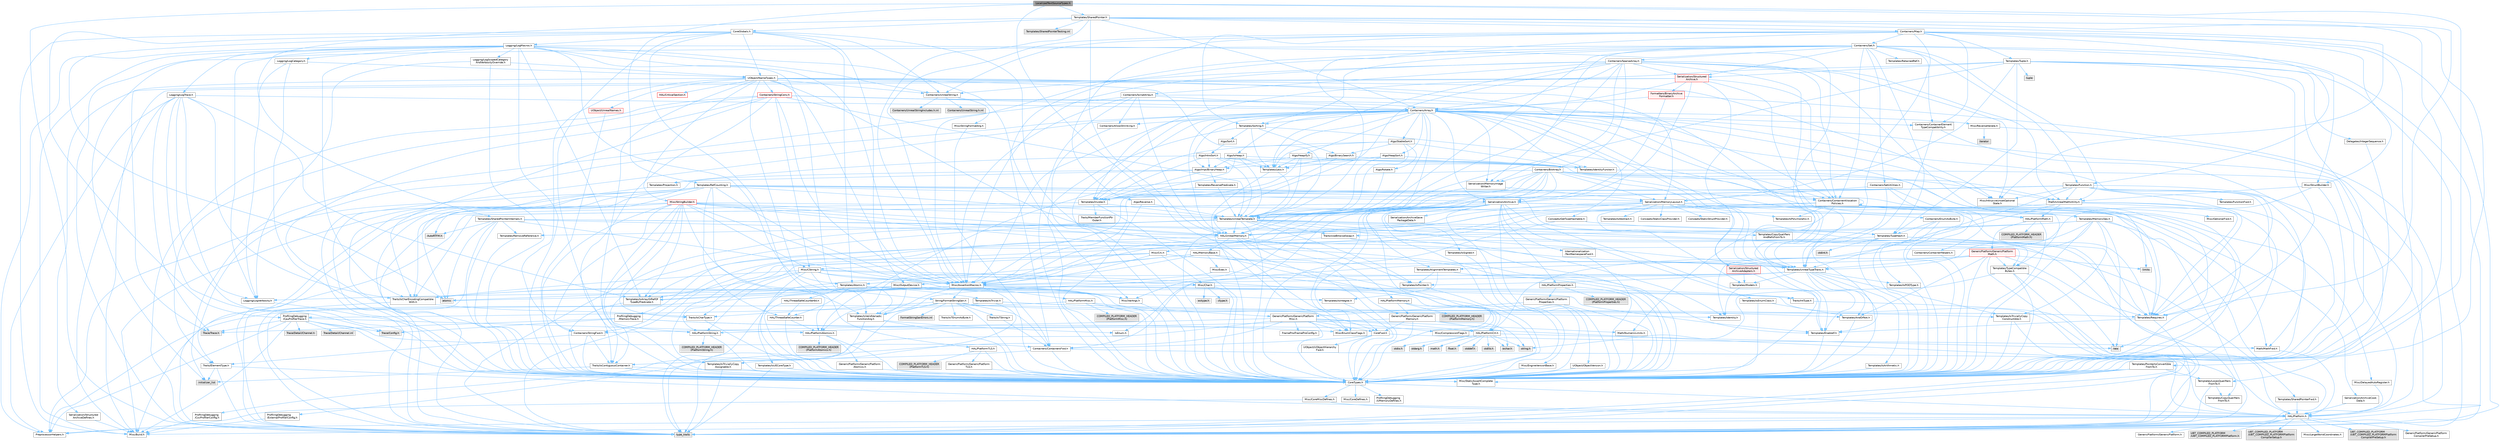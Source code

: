 digraph "LocalizedTextSourceTypes.h"
{
 // INTERACTIVE_SVG=YES
 // LATEX_PDF_SIZE
  bgcolor="transparent";
  edge [fontname=Helvetica,fontsize=10,labelfontname=Helvetica,labelfontsize=10];
  node [fontname=Helvetica,fontsize=10,shape=box,height=0.2,width=0.4];
  Node1 [id="Node000001",label="LocalizedTextSourceTypes.h",height=0.2,width=0.4,color="gray40", fillcolor="grey60", style="filled", fontcolor="black",tooltip=" "];
  Node1 -> Node2 [id="edge1_Node000001_Node000002",color="steelblue1",style="solid",tooltip=" "];
  Node2 [id="Node000002",label="CoreTypes.h",height=0.2,width=0.4,color="grey40", fillcolor="white", style="filled",URL="$dc/dec/CoreTypes_8h.html",tooltip=" "];
  Node2 -> Node3 [id="edge2_Node000002_Node000003",color="steelblue1",style="solid",tooltip=" "];
  Node3 [id="Node000003",label="HAL/Platform.h",height=0.2,width=0.4,color="grey40", fillcolor="white", style="filled",URL="$d9/dd0/Platform_8h.html",tooltip=" "];
  Node3 -> Node4 [id="edge3_Node000003_Node000004",color="steelblue1",style="solid",tooltip=" "];
  Node4 [id="Node000004",label="Misc/Build.h",height=0.2,width=0.4,color="grey40", fillcolor="white", style="filled",URL="$d3/dbb/Build_8h.html",tooltip=" "];
  Node3 -> Node5 [id="edge4_Node000003_Node000005",color="steelblue1",style="solid",tooltip=" "];
  Node5 [id="Node000005",label="Misc/LargeWorldCoordinates.h",height=0.2,width=0.4,color="grey40", fillcolor="white", style="filled",URL="$d2/dcb/LargeWorldCoordinates_8h.html",tooltip=" "];
  Node3 -> Node6 [id="edge5_Node000003_Node000006",color="steelblue1",style="solid",tooltip=" "];
  Node6 [id="Node000006",label="type_traits",height=0.2,width=0.4,color="grey60", fillcolor="#E0E0E0", style="filled",tooltip=" "];
  Node3 -> Node7 [id="edge6_Node000003_Node000007",color="steelblue1",style="solid",tooltip=" "];
  Node7 [id="Node000007",label="PreprocessorHelpers.h",height=0.2,width=0.4,color="grey40", fillcolor="white", style="filled",URL="$db/ddb/PreprocessorHelpers_8h.html",tooltip=" "];
  Node3 -> Node8 [id="edge7_Node000003_Node000008",color="steelblue1",style="solid",tooltip=" "];
  Node8 [id="Node000008",label="UBT_COMPILED_PLATFORM\l/UBT_COMPILED_PLATFORMPlatform\lCompilerPreSetup.h",height=0.2,width=0.4,color="grey60", fillcolor="#E0E0E0", style="filled",tooltip=" "];
  Node3 -> Node9 [id="edge8_Node000003_Node000009",color="steelblue1",style="solid",tooltip=" "];
  Node9 [id="Node000009",label="GenericPlatform/GenericPlatform\lCompilerPreSetup.h",height=0.2,width=0.4,color="grey40", fillcolor="white", style="filled",URL="$d9/dc8/GenericPlatformCompilerPreSetup_8h.html",tooltip=" "];
  Node3 -> Node10 [id="edge9_Node000003_Node000010",color="steelblue1",style="solid",tooltip=" "];
  Node10 [id="Node000010",label="GenericPlatform/GenericPlatform.h",height=0.2,width=0.4,color="grey40", fillcolor="white", style="filled",URL="$d6/d84/GenericPlatform_8h.html",tooltip=" "];
  Node3 -> Node11 [id="edge10_Node000003_Node000011",color="steelblue1",style="solid",tooltip=" "];
  Node11 [id="Node000011",label="UBT_COMPILED_PLATFORM\l/UBT_COMPILED_PLATFORMPlatform.h",height=0.2,width=0.4,color="grey60", fillcolor="#E0E0E0", style="filled",tooltip=" "];
  Node3 -> Node12 [id="edge11_Node000003_Node000012",color="steelblue1",style="solid",tooltip=" "];
  Node12 [id="Node000012",label="UBT_COMPILED_PLATFORM\l/UBT_COMPILED_PLATFORMPlatform\lCompilerSetup.h",height=0.2,width=0.4,color="grey60", fillcolor="#E0E0E0", style="filled",tooltip=" "];
  Node2 -> Node13 [id="edge12_Node000002_Node000013",color="steelblue1",style="solid",tooltip=" "];
  Node13 [id="Node000013",label="ProfilingDebugging\l/UMemoryDefines.h",height=0.2,width=0.4,color="grey40", fillcolor="white", style="filled",URL="$d2/da2/UMemoryDefines_8h.html",tooltip=" "];
  Node2 -> Node14 [id="edge13_Node000002_Node000014",color="steelblue1",style="solid",tooltip=" "];
  Node14 [id="Node000014",label="Misc/CoreMiscDefines.h",height=0.2,width=0.4,color="grey40", fillcolor="white", style="filled",URL="$da/d38/CoreMiscDefines_8h.html",tooltip=" "];
  Node14 -> Node3 [id="edge14_Node000014_Node000003",color="steelblue1",style="solid",tooltip=" "];
  Node14 -> Node7 [id="edge15_Node000014_Node000007",color="steelblue1",style="solid",tooltip=" "];
  Node2 -> Node15 [id="edge16_Node000002_Node000015",color="steelblue1",style="solid",tooltip=" "];
  Node15 [id="Node000015",label="Misc/CoreDefines.h",height=0.2,width=0.4,color="grey40", fillcolor="white", style="filled",URL="$d3/dd2/CoreDefines_8h.html",tooltip=" "];
  Node1 -> Node16 [id="edge17_Node000001_Node000016",color="steelblue1",style="solid",tooltip=" "];
  Node16 [id="Node000016",label="Misc/EnumClassFlags.h",height=0.2,width=0.4,color="grey40", fillcolor="white", style="filled",URL="$d8/de7/EnumClassFlags_8h.html",tooltip=" "];
  Node1 -> Node17 [id="edge18_Node000001_Node000017",color="steelblue1",style="solid",tooltip=" "];
  Node17 [id="Node000017",label="Templates/RefCounting.h",height=0.2,width=0.4,color="grey40", fillcolor="white", style="filled",URL="$d4/d7e/RefCounting_8h.html",tooltip=" "];
  Node17 -> Node2 [id="edge19_Node000017_Node000002",color="steelblue1",style="solid",tooltip=" "];
  Node17 -> Node18 [id="edge20_Node000017_Node000018",color="steelblue1",style="solid",tooltip=" "];
  Node18 [id="Node000018",label="AutoRTFM.h",height=0.2,width=0.4,color="grey60", fillcolor="#E0E0E0", style="filled",tooltip=" "];
  Node17 -> Node19 [id="edge21_Node000017_Node000019",color="steelblue1",style="solid",tooltip=" "];
  Node19 [id="Node000019",label="HAL/PlatformAtomics.h",height=0.2,width=0.4,color="grey40", fillcolor="white", style="filled",URL="$d3/d36/PlatformAtomics_8h.html",tooltip=" "];
  Node19 -> Node2 [id="edge22_Node000019_Node000002",color="steelblue1",style="solid",tooltip=" "];
  Node19 -> Node20 [id="edge23_Node000019_Node000020",color="steelblue1",style="solid",tooltip=" "];
  Node20 [id="Node000020",label="GenericPlatform/GenericPlatform\lAtomics.h",height=0.2,width=0.4,color="grey40", fillcolor="white", style="filled",URL="$da/d72/GenericPlatformAtomics_8h.html",tooltip=" "];
  Node20 -> Node2 [id="edge24_Node000020_Node000002",color="steelblue1",style="solid",tooltip=" "];
  Node19 -> Node21 [id="edge25_Node000019_Node000021",color="steelblue1",style="solid",tooltip=" "];
  Node21 [id="Node000021",label="COMPILED_PLATFORM_HEADER\l(PlatformAtomics.h)",height=0.2,width=0.4,color="grey60", fillcolor="#E0E0E0", style="filled",tooltip=" "];
  Node17 -> Node7 [id="edge26_Node000017_Node000007",color="steelblue1",style="solid",tooltip=" "];
  Node17 -> Node22 [id="edge27_Node000017_Node000022",color="steelblue1",style="solid",tooltip=" "];
  Node22 [id="Node000022",label="HAL/ThreadSafeCounter.h",height=0.2,width=0.4,color="grey40", fillcolor="white", style="filled",URL="$dc/dc9/ThreadSafeCounter_8h.html",tooltip=" "];
  Node22 -> Node2 [id="edge28_Node000022_Node000002",color="steelblue1",style="solid",tooltip=" "];
  Node22 -> Node19 [id="edge29_Node000022_Node000019",color="steelblue1",style="solid",tooltip=" "];
  Node17 -> Node23 [id="edge30_Node000017_Node000023",color="steelblue1",style="solid",tooltip=" "];
  Node23 [id="Node000023",label="Misc/AssertionMacros.h",height=0.2,width=0.4,color="grey40", fillcolor="white", style="filled",URL="$d0/dfa/AssertionMacros_8h.html",tooltip=" "];
  Node23 -> Node2 [id="edge31_Node000023_Node000002",color="steelblue1",style="solid",tooltip=" "];
  Node23 -> Node3 [id="edge32_Node000023_Node000003",color="steelblue1",style="solid",tooltip=" "];
  Node23 -> Node24 [id="edge33_Node000023_Node000024",color="steelblue1",style="solid",tooltip=" "];
  Node24 [id="Node000024",label="HAL/PlatformMisc.h",height=0.2,width=0.4,color="grey40", fillcolor="white", style="filled",URL="$d0/df5/PlatformMisc_8h.html",tooltip=" "];
  Node24 -> Node2 [id="edge34_Node000024_Node000002",color="steelblue1",style="solid",tooltip=" "];
  Node24 -> Node25 [id="edge35_Node000024_Node000025",color="steelblue1",style="solid",tooltip=" "];
  Node25 [id="Node000025",label="GenericPlatform/GenericPlatform\lMisc.h",height=0.2,width=0.4,color="grey40", fillcolor="white", style="filled",URL="$db/d9a/GenericPlatformMisc_8h.html",tooltip=" "];
  Node25 -> Node26 [id="edge36_Node000025_Node000026",color="steelblue1",style="solid",tooltip=" "];
  Node26 [id="Node000026",label="Containers/StringFwd.h",height=0.2,width=0.4,color="grey40", fillcolor="white", style="filled",URL="$df/d37/StringFwd_8h.html",tooltip=" "];
  Node26 -> Node2 [id="edge37_Node000026_Node000002",color="steelblue1",style="solid",tooltip=" "];
  Node26 -> Node27 [id="edge38_Node000026_Node000027",color="steelblue1",style="solid",tooltip=" "];
  Node27 [id="Node000027",label="Traits/ElementType.h",height=0.2,width=0.4,color="grey40", fillcolor="white", style="filled",URL="$d5/d4f/ElementType_8h.html",tooltip=" "];
  Node27 -> Node3 [id="edge39_Node000027_Node000003",color="steelblue1",style="solid",tooltip=" "];
  Node27 -> Node28 [id="edge40_Node000027_Node000028",color="steelblue1",style="solid",tooltip=" "];
  Node28 [id="Node000028",label="initializer_list",height=0.2,width=0.4,color="grey60", fillcolor="#E0E0E0", style="filled",tooltip=" "];
  Node27 -> Node6 [id="edge41_Node000027_Node000006",color="steelblue1",style="solid",tooltip=" "];
  Node26 -> Node29 [id="edge42_Node000026_Node000029",color="steelblue1",style="solid",tooltip=" "];
  Node29 [id="Node000029",label="Traits/IsContiguousContainer.h",height=0.2,width=0.4,color="grey40", fillcolor="white", style="filled",URL="$d5/d3c/IsContiguousContainer_8h.html",tooltip=" "];
  Node29 -> Node2 [id="edge43_Node000029_Node000002",color="steelblue1",style="solid",tooltip=" "];
  Node29 -> Node30 [id="edge44_Node000029_Node000030",color="steelblue1",style="solid",tooltip=" "];
  Node30 [id="Node000030",label="Misc/StaticAssertComplete\lType.h",height=0.2,width=0.4,color="grey40", fillcolor="white", style="filled",URL="$d5/d4e/StaticAssertCompleteType_8h.html",tooltip=" "];
  Node29 -> Node28 [id="edge45_Node000029_Node000028",color="steelblue1",style="solid",tooltip=" "];
  Node25 -> Node31 [id="edge46_Node000025_Node000031",color="steelblue1",style="solid",tooltip=" "];
  Node31 [id="Node000031",label="CoreFwd.h",height=0.2,width=0.4,color="grey40", fillcolor="white", style="filled",URL="$d1/d1e/CoreFwd_8h.html",tooltip=" "];
  Node31 -> Node2 [id="edge47_Node000031_Node000002",color="steelblue1",style="solid",tooltip=" "];
  Node31 -> Node32 [id="edge48_Node000031_Node000032",color="steelblue1",style="solid",tooltip=" "];
  Node32 [id="Node000032",label="Containers/ContainersFwd.h",height=0.2,width=0.4,color="grey40", fillcolor="white", style="filled",URL="$d4/d0a/ContainersFwd_8h.html",tooltip=" "];
  Node32 -> Node3 [id="edge49_Node000032_Node000003",color="steelblue1",style="solid",tooltip=" "];
  Node32 -> Node2 [id="edge50_Node000032_Node000002",color="steelblue1",style="solid",tooltip=" "];
  Node32 -> Node29 [id="edge51_Node000032_Node000029",color="steelblue1",style="solid",tooltip=" "];
  Node31 -> Node33 [id="edge52_Node000031_Node000033",color="steelblue1",style="solid",tooltip=" "];
  Node33 [id="Node000033",label="Math/MathFwd.h",height=0.2,width=0.4,color="grey40", fillcolor="white", style="filled",URL="$d2/d10/MathFwd_8h.html",tooltip=" "];
  Node33 -> Node3 [id="edge53_Node000033_Node000003",color="steelblue1",style="solid",tooltip=" "];
  Node31 -> Node34 [id="edge54_Node000031_Node000034",color="steelblue1",style="solid",tooltip=" "];
  Node34 [id="Node000034",label="UObject/UObjectHierarchy\lFwd.h",height=0.2,width=0.4,color="grey40", fillcolor="white", style="filled",URL="$d3/d13/UObjectHierarchyFwd_8h.html",tooltip=" "];
  Node25 -> Node2 [id="edge55_Node000025_Node000002",color="steelblue1",style="solid",tooltip=" "];
  Node25 -> Node35 [id="edge56_Node000025_Node000035",color="steelblue1",style="solid",tooltip=" "];
  Node35 [id="Node000035",label="FramePro/FrameProConfig.h",height=0.2,width=0.4,color="grey40", fillcolor="white", style="filled",URL="$d7/d90/FrameProConfig_8h.html",tooltip=" "];
  Node25 -> Node36 [id="edge57_Node000025_Node000036",color="steelblue1",style="solid",tooltip=" "];
  Node36 [id="Node000036",label="HAL/PlatformCrt.h",height=0.2,width=0.4,color="grey40", fillcolor="white", style="filled",URL="$d8/d75/PlatformCrt_8h.html",tooltip=" "];
  Node36 -> Node37 [id="edge58_Node000036_Node000037",color="steelblue1",style="solid",tooltip=" "];
  Node37 [id="Node000037",label="new",height=0.2,width=0.4,color="grey60", fillcolor="#E0E0E0", style="filled",tooltip=" "];
  Node36 -> Node38 [id="edge59_Node000036_Node000038",color="steelblue1",style="solid",tooltip=" "];
  Node38 [id="Node000038",label="wchar.h",height=0.2,width=0.4,color="grey60", fillcolor="#E0E0E0", style="filled",tooltip=" "];
  Node36 -> Node39 [id="edge60_Node000036_Node000039",color="steelblue1",style="solid",tooltip=" "];
  Node39 [id="Node000039",label="stddef.h",height=0.2,width=0.4,color="grey60", fillcolor="#E0E0E0", style="filled",tooltip=" "];
  Node36 -> Node40 [id="edge61_Node000036_Node000040",color="steelblue1",style="solid",tooltip=" "];
  Node40 [id="Node000040",label="stdlib.h",height=0.2,width=0.4,color="grey60", fillcolor="#E0E0E0", style="filled",tooltip=" "];
  Node36 -> Node41 [id="edge62_Node000036_Node000041",color="steelblue1",style="solid",tooltip=" "];
  Node41 [id="Node000041",label="stdio.h",height=0.2,width=0.4,color="grey60", fillcolor="#E0E0E0", style="filled",tooltip=" "];
  Node36 -> Node42 [id="edge63_Node000036_Node000042",color="steelblue1",style="solid",tooltip=" "];
  Node42 [id="Node000042",label="stdarg.h",height=0.2,width=0.4,color="grey60", fillcolor="#E0E0E0", style="filled",tooltip=" "];
  Node36 -> Node43 [id="edge64_Node000036_Node000043",color="steelblue1",style="solid",tooltip=" "];
  Node43 [id="Node000043",label="math.h",height=0.2,width=0.4,color="grey60", fillcolor="#E0E0E0", style="filled",tooltip=" "];
  Node36 -> Node44 [id="edge65_Node000036_Node000044",color="steelblue1",style="solid",tooltip=" "];
  Node44 [id="Node000044",label="float.h",height=0.2,width=0.4,color="grey60", fillcolor="#E0E0E0", style="filled",tooltip=" "];
  Node36 -> Node45 [id="edge66_Node000036_Node000045",color="steelblue1",style="solid",tooltip=" "];
  Node45 [id="Node000045",label="string.h",height=0.2,width=0.4,color="grey60", fillcolor="#E0E0E0", style="filled",tooltip=" "];
  Node25 -> Node46 [id="edge67_Node000025_Node000046",color="steelblue1",style="solid",tooltip=" "];
  Node46 [id="Node000046",label="Math/NumericLimits.h",height=0.2,width=0.4,color="grey40", fillcolor="white", style="filled",URL="$df/d1b/NumericLimits_8h.html",tooltip=" "];
  Node46 -> Node2 [id="edge68_Node000046_Node000002",color="steelblue1",style="solid",tooltip=" "];
  Node25 -> Node47 [id="edge69_Node000025_Node000047",color="steelblue1",style="solid",tooltip=" "];
  Node47 [id="Node000047",label="Misc/CompressionFlags.h",height=0.2,width=0.4,color="grey40", fillcolor="white", style="filled",URL="$d9/d76/CompressionFlags_8h.html",tooltip=" "];
  Node25 -> Node16 [id="edge70_Node000025_Node000016",color="steelblue1",style="solid",tooltip=" "];
  Node25 -> Node48 [id="edge71_Node000025_Node000048",color="steelblue1",style="solid",tooltip=" "];
  Node48 [id="Node000048",label="ProfilingDebugging\l/CsvProfilerConfig.h",height=0.2,width=0.4,color="grey40", fillcolor="white", style="filled",URL="$d3/d88/CsvProfilerConfig_8h.html",tooltip=" "];
  Node48 -> Node4 [id="edge72_Node000048_Node000004",color="steelblue1",style="solid",tooltip=" "];
  Node25 -> Node49 [id="edge73_Node000025_Node000049",color="steelblue1",style="solid",tooltip=" "];
  Node49 [id="Node000049",label="ProfilingDebugging\l/ExternalProfilerConfig.h",height=0.2,width=0.4,color="grey40", fillcolor="white", style="filled",URL="$d3/dbb/ExternalProfilerConfig_8h.html",tooltip=" "];
  Node49 -> Node4 [id="edge74_Node000049_Node000004",color="steelblue1",style="solid",tooltip=" "];
  Node24 -> Node50 [id="edge75_Node000024_Node000050",color="steelblue1",style="solid",tooltip=" "];
  Node50 [id="Node000050",label="COMPILED_PLATFORM_HEADER\l(PlatformMisc.h)",height=0.2,width=0.4,color="grey60", fillcolor="#E0E0E0", style="filled",tooltip=" "];
  Node24 -> Node51 [id="edge76_Node000024_Node000051",color="steelblue1",style="solid",tooltip=" "];
  Node51 [id="Node000051",label="ProfilingDebugging\l/CpuProfilerTrace.h",height=0.2,width=0.4,color="grey40", fillcolor="white", style="filled",URL="$da/dcb/CpuProfilerTrace_8h.html",tooltip=" "];
  Node51 -> Node2 [id="edge77_Node000051_Node000002",color="steelblue1",style="solid",tooltip=" "];
  Node51 -> Node32 [id="edge78_Node000051_Node000032",color="steelblue1",style="solid",tooltip=" "];
  Node51 -> Node19 [id="edge79_Node000051_Node000019",color="steelblue1",style="solid",tooltip=" "];
  Node51 -> Node7 [id="edge80_Node000051_Node000007",color="steelblue1",style="solid",tooltip=" "];
  Node51 -> Node4 [id="edge81_Node000051_Node000004",color="steelblue1",style="solid",tooltip=" "];
  Node51 -> Node52 [id="edge82_Node000051_Node000052",color="steelblue1",style="solid",tooltip=" "];
  Node52 [id="Node000052",label="Trace/Config.h",height=0.2,width=0.4,color="grey60", fillcolor="#E0E0E0", style="filled",tooltip=" "];
  Node51 -> Node53 [id="edge83_Node000051_Node000053",color="steelblue1",style="solid",tooltip=" "];
  Node53 [id="Node000053",label="Trace/Detail/Channel.h",height=0.2,width=0.4,color="grey60", fillcolor="#E0E0E0", style="filled",tooltip=" "];
  Node51 -> Node54 [id="edge84_Node000051_Node000054",color="steelblue1",style="solid",tooltip=" "];
  Node54 [id="Node000054",label="Trace/Detail/Channel.inl",height=0.2,width=0.4,color="grey60", fillcolor="#E0E0E0", style="filled",tooltip=" "];
  Node51 -> Node55 [id="edge85_Node000051_Node000055",color="steelblue1",style="solid",tooltip=" "];
  Node55 [id="Node000055",label="Trace/Trace.h",height=0.2,width=0.4,color="grey60", fillcolor="#E0E0E0", style="filled",tooltip=" "];
  Node23 -> Node7 [id="edge86_Node000023_Node000007",color="steelblue1",style="solid",tooltip=" "];
  Node23 -> Node56 [id="edge87_Node000023_Node000056",color="steelblue1",style="solid",tooltip=" "];
  Node56 [id="Node000056",label="Templates/EnableIf.h",height=0.2,width=0.4,color="grey40", fillcolor="white", style="filled",URL="$d7/d60/EnableIf_8h.html",tooltip=" "];
  Node56 -> Node2 [id="edge88_Node000056_Node000002",color="steelblue1",style="solid",tooltip=" "];
  Node23 -> Node57 [id="edge89_Node000023_Node000057",color="steelblue1",style="solid",tooltip=" "];
  Node57 [id="Node000057",label="Templates/IsArrayOrRefOf\lTypeByPredicate.h",height=0.2,width=0.4,color="grey40", fillcolor="white", style="filled",URL="$d6/da1/IsArrayOrRefOfTypeByPredicate_8h.html",tooltip=" "];
  Node57 -> Node2 [id="edge90_Node000057_Node000002",color="steelblue1",style="solid",tooltip=" "];
  Node23 -> Node58 [id="edge91_Node000023_Node000058",color="steelblue1",style="solid",tooltip=" "];
  Node58 [id="Node000058",label="Templates/IsValidVariadic\lFunctionArg.h",height=0.2,width=0.4,color="grey40", fillcolor="white", style="filled",URL="$d0/dc8/IsValidVariadicFunctionArg_8h.html",tooltip=" "];
  Node58 -> Node2 [id="edge92_Node000058_Node000002",color="steelblue1",style="solid",tooltip=" "];
  Node58 -> Node59 [id="edge93_Node000058_Node000059",color="steelblue1",style="solid",tooltip=" "];
  Node59 [id="Node000059",label="IsEnum.h",height=0.2,width=0.4,color="grey40", fillcolor="white", style="filled",URL="$d4/de5/IsEnum_8h.html",tooltip=" "];
  Node58 -> Node6 [id="edge94_Node000058_Node000006",color="steelblue1",style="solid",tooltip=" "];
  Node23 -> Node60 [id="edge95_Node000023_Node000060",color="steelblue1",style="solid",tooltip=" "];
  Node60 [id="Node000060",label="Traits/IsCharEncodingCompatible\lWith.h",height=0.2,width=0.4,color="grey40", fillcolor="white", style="filled",URL="$df/dd1/IsCharEncodingCompatibleWith_8h.html",tooltip=" "];
  Node60 -> Node6 [id="edge96_Node000060_Node000006",color="steelblue1",style="solid",tooltip=" "];
  Node60 -> Node61 [id="edge97_Node000060_Node000061",color="steelblue1",style="solid",tooltip=" "];
  Node61 [id="Node000061",label="Traits/IsCharType.h",height=0.2,width=0.4,color="grey40", fillcolor="white", style="filled",URL="$db/d51/IsCharType_8h.html",tooltip=" "];
  Node61 -> Node2 [id="edge98_Node000061_Node000002",color="steelblue1",style="solid",tooltip=" "];
  Node23 -> Node62 [id="edge99_Node000023_Node000062",color="steelblue1",style="solid",tooltip=" "];
  Node62 [id="Node000062",label="Misc/VarArgs.h",height=0.2,width=0.4,color="grey40", fillcolor="white", style="filled",URL="$d5/d6f/VarArgs_8h.html",tooltip=" "];
  Node62 -> Node2 [id="edge100_Node000062_Node000002",color="steelblue1",style="solid",tooltip=" "];
  Node23 -> Node63 [id="edge101_Node000023_Node000063",color="steelblue1",style="solid",tooltip=" "];
  Node63 [id="Node000063",label="String/FormatStringSan.h",height=0.2,width=0.4,color="grey40", fillcolor="white", style="filled",URL="$d3/d8b/FormatStringSan_8h.html",tooltip=" "];
  Node63 -> Node6 [id="edge102_Node000063_Node000006",color="steelblue1",style="solid",tooltip=" "];
  Node63 -> Node2 [id="edge103_Node000063_Node000002",color="steelblue1",style="solid",tooltip=" "];
  Node63 -> Node64 [id="edge104_Node000063_Node000064",color="steelblue1",style="solid",tooltip=" "];
  Node64 [id="Node000064",label="Templates/Requires.h",height=0.2,width=0.4,color="grey40", fillcolor="white", style="filled",URL="$dc/d96/Requires_8h.html",tooltip=" "];
  Node64 -> Node56 [id="edge105_Node000064_Node000056",color="steelblue1",style="solid",tooltip=" "];
  Node64 -> Node6 [id="edge106_Node000064_Node000006",color="steelblue1",style="solid",tooltip=" "];
  Node63 -> Node65 [id="edge107_Node000063_Node000065",color="steelblue1",style="solid",tooltip=" "];
  Node65 [id="Node000065",label="Templates/Identity.h",height=0.2,width=0.4,color="grey40", fillcolor="white", style="filled",URL="$d0/dd5/Identity_8h.html",tooltip=" "];
  Node63 -> Node58 [id="edge108_Node000063_Node000058",color="steelblue1",style="solid",tooltip=" "];
  Node63 -> Node61 [id="edge109_Node000063_Node000061",color="steelblue1",style="solid",tooltip=" "];
  Node63 -> Node66 [id="edge110_Node000063_Node000066",color="steelblue1",style="solid",tooltip=" "];
  Node66 [id="Node000066",label="Traits/IsTEnumAsByte.h",height=0.2,width=0.4,color="grey40", fillcolor="white", style="filled",URL="$d1/de6/IsTEnumAsByte_8h.html",tooltip=" "];
  Node63 -> Node67 [id="edge111_Node000063_Node000067",color="steelblue1",style="solid",tooltip=" "];
  Node67 [id="Node000067",label="Traits/IsTString.h",height=0.2,width=0.4,color="grey40", fillcolor="white", style="filled",URL="$d0/df8/IsTString_8h.html",tooltip=" "];
  Node67 -> Node32 [id="edge112_Node000067_Node000032",color="steelblue1",style="solid",tooltip=" "];
  Node63 -> Node32 [id="edge113_Node000063_Node000032",color="steelblue1",style="solid",tooltip=" "];
  Node63 -> Node68 [id="edge114_Node000063_Node000068",color="steelblue1",style="solid",tooltip=" "];
  Node68 [id="Node000068",label="FormatStringSanErrors.inl",height=0.2,width=0.4,color="grey60", fillcolor="#E0E0E0", style="filled",tooltip=" "];
  Node23 -> Node69 [id="edge115_Node000023_Node000069",color="steelblue1",style="solid",tooltip=" "];
  Node69 [id="Node000069",label="atomic",height=0.2,width=0.4,color="grey60", fillcolor="#E0E0E0", style="filled",tooltip=" "];
  Node17 -> Node4 [id="edge116_Node000017_Node000004",color="steelblue1",style="solid",tooltip=" "];
  Node17 -> Node70 [id="edge117_Node000017_Node000070",color="steelblue1",style="solid",tooltip=" "];
  Node70 [id="Node000070",label="Serialization/Archive.h",height=0.2,width=0.4,color="grey40", fillcolor="white", style="filled",URL="$d7/d3b/Archive_8h.html",tooltip=" "];
  Node70 -> Node31 [id="edge118_Node000070_Node000031",color="steelblue1",style="solid",tooltip=" "];
  Node70 -> Node2 [id="edge119_Node000070_Node000002",color="steelblue1",style="solid",tooltip=" "];
  Node70 -> Node71 [id="edge120_Node000070_Node000071",color="steelblue1",style="solid",tooltip=" "];
  Node71 [id="Node000071",label="HAL/PlatformProperties.h",height=0.2,width=0.4,color="grey40", fillcolor="white", style="filled",URL="$d9/db0/PlatformProperties_8h.html",tooltip=" "];
  Node71 -> Node2 [id="edge121_Node000071_Node000002",color="steelblue1",style="solid",tooltip=" "];
  Node71 -> Node72 [id="edge122_Node000071_Node000072",color="steelblue1",style="solid",tooltip=" "];
  Node72 [id="Node000072",label="GenericPlatform/GenericPlatform\lProperties.h",height=0.2,width=0.4,color="grey40", fillcolor="white", style="filled",URL="$d2/dcd/GenericPlatformProperties_8h.html",tooltip=" "];
  Node72 -> Node2 [id="edge123_Node000072_Node000002",color="steelblue1",style="solid",tooltip=" "];
  Node72 -> Node25 [id="edge124_Node000072_Node000025",color="steelblue1",style="solid",tooltip=" "];
  Node71 -> Node73 [id="edge125_Node000071_Node000073",color="steelblue1",style="solid",tooltip=" "];
  Node73 [id="Node000073",label="COMPILED_PLATFORM_HEADER\l(PlatformProperties.h)",height=0.2,width=0.4,color="grey60", fillcolor="#E0E0E0", style="filled",tooltip=" "];
  Node70 -> Node74 [id="edge126_Node000070_Node000074",color="steelblue1",style="solid",tooltip=" "];
  Node74 [id="Node000074",label="Internationalization\l/TextNamespaceFwd.h",height=0.2,width=0.4,color="grey40", fillcolor="white", style="filled",URL="$d8/d97/TextNamespaceFwd_8h.html",tooltip=" "];
  Node74 -> Node2 [id="edge127_Node000074_Node000002",color="steelblue1",style="solid",tooltip=" "];
  Node70 -> Node33 [id="edge128_Node000070_Node000033",color="steelblue1",style="solid",tooltip=" "];
  Node70 -> Node23 [id="edge129_Node000070_Node000023",color="steelblue1",style="solid",tooltip=" "];
  Node70 -> Node4 [id="edge130_Node000070_Node000004",color="steelblue1",style="solid",tooltip=" "];
  Node70 -> Node47 [id="edge131_Node000070_Node000047",color="steelblue1",style="solid",tooltip=" "];
  Node70 -> Node75 [id="edge132_Node000070_Node000075",color="steelblue1",style="solid",tooltip=" "];
  Node75 [id="Node000075",label="Misc/EngineVersionBase.h",height=0.2,width=0.4,color="grey40", fillcolor="white", style="filled",URL="$d5/d2b/EngineVersionBase_8h.html",tooltip=" "];
  Node75 -> Node2 [id="edge133_Node000075_Node000002",color="steelblue1",style="solid",tooltip=" "];
  Node70 -> Node62 [id="edge134_Node000070_Node000062",color="steelblue1",style="solid",tooltip=" "];
  Node70 -> Node76 [id="edge135_Node000070_Node000076",color="steelblue1",style="solid",tooltip=" "];
  Node76 [id="Node000076",label="Serialization/ArchiveCook\lData.h",height=0.2,width=0.4,color="grey40", fillcolor="white", style="filled",URL="$dc/db6/ArchiveCookData_8h.html",tooltip=" "];
  Node76 -> Node3 [id="edge136_Node000076_Node000003",color="steelblue1",style="solid",tooltip=" "];
  Node70 -> Node77 [id="edge137_Node000070_Node000077",color="steelblue1",style="solid",tooltip=" "];
  Node77 [id="Node000077",label="Serialization/ArchiveSave\lPackageData.h",height=0.2,width=0.4,color="grey40", fillcolor="white", style="filled",URL="$d1/d37/ArchiveSavePackageData_8h.html",tooltip=" "];
  Node70 -> Node56 [id="edge138_Node000070_Node000056",color="steelblue1",style="solid",tooltip=" "];
  Node70 -> Node57 [id="edge139_Node000070_Node000057",color="steelblue1",style="solid",tooltip=" "];
  Node70 -> Node78 [id="edge140_Node000070_Node000078",color="steelblue1",style="solid",tooltip=" "];
  Node78 [id="Node000078",label="Templates/IsEnumClass.h",height=0.2,width=0.4,color="grey40", fillcolor="white", style="filled",URL="$d7/d15/IsEnumClass_8h.html",tooltip=" "];
  Node78 -> Node2 [id="edge141_Node000078_Node000002",color="steelblue1",style="solid",tooltip=" "];
  Node78 -> Node79 [id="edge142_Node000078_Node000079",color="steelblue1",style="solid",tooltip=" "];
  Node79 [id="Node000079",label="Templates/AndOrNot.h",height=0.2,width=0.4,color="grey40", fillcolor="white", style="filled",URL="$db/d0a/AndOrNot_8h.html",tooltip=" "];
  Node79 -> Node2 [id="edge143_Node000079_Node000002",color="steelblue1",style="solid",tooltip=" "];
  Node70 -> Node80 [id="edge144_Node000070_Node000080",color="steelblue1",style="solid",tooltip=" "];
  Node80 [id="Node000080",label="Templates/IsSigned.h",height=0.2,width=0.4,color="grey40", fillcolor="white", style="filled",URL="$d8/dd8/IsSigned_8h.html",tooltip=" "];
  Node80 -> Node2 [id="edge145_Node000080_Node000002",color="steelblue1",style="solid",tooltip=" "];
  Node70 -> Node58 [id="edge146_Node000070_Node000058",color="steelblue1",style="solid",tooltip=" "];
  Node70 -> Node81 [id="edge147_Node000070_Node000081",color="steelblue1",style="solid",tooltip=" "];
  Node81 [id="Node000081",label="Templates/UnrealTemplate.h",height=0.2,width=0.4,color="grey40", fillcolor="white", style="filled",URL="$d4/d24/UnrealTemplate_8h.html",tooltip=" "];
  Node81 -> Node2 [id="edge148_Node000081_Node000002",color="steelblue1",style="solid",tooltip=" "];
  Node81 -> Node82 [id="edge149_Node000081_Node000082",color="steelblue1",style="solid",tooltip=" "];
  Node82 [id="Node000082",label="Templates/IsPointer.h",height=0.2,width=0.4,color="grey40", fillcolor="white", style="filled",URL="$d7/d05/IsPointer_8h.html",tooltip=" "];
  Node82 -> Node2 [id="edge150_Node000082_Node000002",color="steelblue1",style="solid",tooltip=" "];
  Node81 -> Node83 [id="edge151_Node000081_Node000083",color="steelblue1",style="solid",tooltip=" "];
  Node83 [id="Node000083",label="HAL/UnrealMemory.h",height=0.2,width=0.4,color="grey40", fillcolor="white", style="filled",URL="$d9/d96/UnrealMemory_8h.html",tooltip=" "];
  Node83 -> Node2 [id="edge152_Node000083_Node000002",color="steelblue1",style="solid",tooltip=" "];
  Node83 -> Node84 [id="edge153_Node000083_Node000084",color="steelblue1",style="solid",tooltip=" "];
  Node84 [id="Node000084",label="GenericPlatform/GenericPlatform\lMemory.h",height=0.2,width=0.4,color="grey40", fillcolor="white", style="filled",URL="$dd/d22/GenericPlatformMemory_8h.html",tooltip=" "];
  Node84 -> Node31 [id="edge154_Node000084_Node000031",color="steelblue1",style="solid",tooltip=" "];
  Node84 -> Node2 [id="edge155_Node000084_Node000002",color="steelblue1",style="solid",tooltip=" "];
  Node84 -> Node85 [id="edge156_Node000084_Node000085",color="steelblue1",style="solid",tooltip=" "];
  Node85 [id="Node000085",label="HAL/PlatformString.h",height=0.2,width=0.4,color="grey40", fillcolor="white", style="filled",URL="$db/db5/PlatformString_8h.html",tooltip=" "];
  Node85 -> Node2 [id="edge157_Node000085_Node000002",color="steelblue1",style="solid",tooltip=" "];
  Node85 -> Node86 [id="edge158_Node000085_Node000086",color="steelblue1",style="solid",tooltip=" "];
  Node86 [id="Node000086",label="COMPILED_PLATFORM_HEADER\l(PlatformString.h)",height=0.2,width=0.4,color="grey60", fillcolor="#E0E0E0", style="filled",tooltip=" "];
  Node84 -> Node45 [id="edge159_Node000084_Node000045",color="steelblue1",style="solid",tooltip=" "];
  Node84 -> Node38 [id="edge160_Node000084_Node000038",color="steelblue1",style="solid",tooltip=" "];
  Node83 -> Node87 [id="edge161_Node000083_Node000087",color="steelblue1",style="solid",tooltip=" "];
  Node87 [id="Node000087",label="HAL/MemoryBase.h",height=0.2,width=0.4,color="grey40", fillcolor="white", style="filled",URL="$d6/d9f/MemoryBase_8h.html",tooltip=" "];
  Node87 -> Node2 [id="edge162_Node000087_Node000002",color="steelblue1",style="solid",tooltip=" "];
  Node87 -> Node19 [id="edge163_Node000087_Node000019",color="steelblue1",style="solid",tooltip=" "];
  Node87 -> Node36 [id="edge164_Node000087_Node000036",color="steelblue1",style="solid",tooltip=" "];
  Node87 -> Node88 [id="edge165_Node000087_Node000088",color="steelblue1",style="solid",tooltip=" "];
  Node88 [id="Node000088",label="Misc/Exec.h",height=0.2,width=0.4,color="grey40", fillcolor="white", style="filled",URL="$de/ddb/Exec_8h.html",tooltip=" "];
  Node88 -> Node2 [id="edge166_Node000088_Node000002",color="steelblue1",style="solid",tooltip=" "];
  Node88 -> Node23 [id="edge167_Node000088_Node000023",color="steelblue1",style="solid",tooltip=" "];
  Node87 -> Node89 [id="edge168_Node000087_Node000089",color="steelblue1",style="solid",tooltip=" "];
  Node89 [id="Node000089",label="Misc/OutputDevice.h",height=0.2,width=0.4,color="grey40", fillcolor="white", style="filled",URL="$d7/d32/OutputDevice_8h.html",tooltip=" "];
  Node89 -> Node31 [id="edge169_Node000089_Node000031",color="steelblue1",style="solid",tooltip=" "];
  Node89 -> Node2 [id="edge170_Node000089_Node000002",color="steelblue1",style="solid",tooltip=" "];
  Node89 -> Node90 [id="edge171_Node000089_Node000090",color="steelblue1",style="solid",tooltip=" "];
  Node90 [id="Node000090",label="Logging/LogVerbosity.h",height=0.2,width=0.4,color="grey40", fillcolor="white", style="filled",URL="$d2/d8f/LogVerbosity_8h.html",tooltip=" "];
  Node90 -> Node2 [id="edge172_Node000090_Node000002",color="steelblue1",style="solid",tooltip=" "];
  Node89 -> Node62 [id="edge173_Node000089_Node000062",color="steelblue1",style="solid",tooltip=" "];
  Node89 -> Node57 [id="edge174_Node000089_Node000057",color="steelblue1",style="solid",tooltip=" "];
  Node89 -> Node58 [id="edge175_Node000089_Node000058",color="steelblue1",style="solid",tooltip=" "];
  Node89 -> Node60 [id="edge176_Node000089_Node000060",color="steelblue1",style="solid",tooltip=" "];
  Node87 -> Node91 [id="edge177_Node000087_Node000091",color="steelblue1",style="solid",tooltip=" "];
  Node91 [id="Node000091",label="Templates/Atomic.h",height=0.2,width=0.4,color="grey40", fillcolor="white", style="filled",URL="$d3/d91/Atomic_8h.html",tooltip=" "];
  Node91 -> Node22 [id="edge178_Node000091_Node000022",color="steelblue1",style="solid",tooltip=" "];
  Node91 -> Node92 [id="edge179_Node000091_Node000092",color="steelblue1",style="solid",tooltip=" "];
  Node92 [id="Node000092",label="HAL/ThreadSafeCounter64.h",height=0.2,width=0.4,color="grey40", fillcolor="white", style="filled",URL="$d0/d12/ThreadSafeCounter64_8h.html",tooltip=" "];
  Node92 -> Node2 [id="edge180_Node000092_Node000002",color="steelblue1",style="solid",tooltip=" "];
  Node92 -> Node22 [id="edge181_Node000092_Node000022",color="steelblue1",style="solid",tooltip=" "];
  Node91 -> Node93 [id="edge182_Node000091_Node000093",color="steelblue1",style="solid",tooltip=" "];
  Node93 [id="Node000093",label="Templates/IsIntegral.h",height=0.2,width=0.4,color="grey40", fillcolor="white", style="filled",URL="$da/d64/IsIntegral_8h.html",tooltip=" "];
  Node93 -> Node2 [id="edge183_Node000093_Node000002",color="steelblue1",style="solid",tooltip=" "];
  Node91 -> Node94 [id="edge184_Node000091_Node000094",color="steelblue1",style="solid",tooltip=" "];
  Node94 [id="Node000094",label="Templates/IsTrivial.h",height=0.2,width=0.4,color="grey40", fillcolor="white", style="filled",URL="$da/d4c/IsTrivial_8h.html",tooltip=" "];
  Node94 -> Node79 [id="edge185_Node000094_Node000079",color="steelblue1",style="solid",tooltip=" "];
  Node94 -> Node95 [id="edge186_Node000094_Node000095",color="steelblue1",style="solid",tooltip=" "];
  Node95 [id="Node000095",label="Templates/IsTriviallyCopy\lConstructible.h",height=0.2,width=0.4,color="grey40", fillcolor="white", style="filled",URL="$d3/d78/IsTriviallyCopyConstructible_8h.html",tooltip=" "];
  Node95 -> Node2 [id="edge187_Node000095_Node000002",color="steelblue1",style="solid",tooltip=" "];
  Node95 -> Node6 [id="edge188_Node000095_Node000006",color="steelblue1",style="solid",tooltip=" "];
  Node94 -> Node96 [id="edge189_Node000094_Node000096",color="steelblue1",style="solid",tooltip=" "];
  Node96 [id="Node000096",label="Templates/IsTriviallyCopy\lAssignable.h",height=0.2,width=0.4,color="grey40", fillcolor="white", style="filled",URL="$d2/df2/IsTriviallyCopyAssignable_8h.html",tooltip=" "];
  Node96 -> Node2 [id="edge190_Node000096_Node000002",color="steelblue1",style="solid",tooltip=" "];
  Node96 -> Node6 [id="edge191_Node000096_Node000006",color="steelblue1",style="solid",tooltip=" "];
  Node94 -> Node6 [id="edge192_Node000094_Node000006",color="steelblue1",style="solid",tooltip=" "];
  Node91 -> Node97 [id="edge193_Node000091_Node000097",color="steelblue1",style="solid",tooltip=" "];
  Node97 [id="Node000097",label="Traits/IntType.h",height=0.2,width=0.4,color="grey40", fillcolor="white", style="filled",URL="$d7/deb/IntType_8h.html",tooltip=" "];
  Node97 -> Node3 [id="edge194_Node000097_Node000003",color="steelblue1",style="solid",tooltip=" "];
  Node91 -> Node69 [id="edge195_Node000091_Node000069",color="steelblue1",style="solid",tooltip=" "];
  Node83 -> Node98 [id="edge196_Node000083_Node000098",color="steelblue1",style="solid",tooltip=" "];
  Node98 [id="Node000098",label="HAL/PlatformMemory.h",height=0.2,width=0.4,color="grey40", fillcolor="white", style="filled",URL="$de/d68/PlatformMemory_8h.html",tooltip=" "];
  Node98 -> Node2 [id="edge197_Node000098_Node000002",color="steelblue1",style="solid",tooltip=" "];
  Node98 -> Node84 [id="edge198_Node000098_Node000084",color="steelblue1",style="solid",tooltip=" "];
  Node98 -> Node99 [id="edge199_Node000098_Node000099",color="steelblue1",style="solid",tooltip=" "];
  Node99 [id="Node000099",label="COMPILED_PLATFORM_HEADER\l(PlatformMemory.h)",height=0.2,width=0.4,color="grey60", fillcolor="#E0E0E0", style="filled",tooltip=" "];
  Node83 -> Node100 [id="edge200_Node000083_Node000100",color="steelblue1",style="solid",tooltip=" "];
  Node100 [id="Node000100",label="ProfilingDebugging\l/MemoryTrace.h",height=0.2,width=0.4,color="grey40", fillcolor="white", style="filled",URL="$da/dd7/MemoryTrace_8h.html",tooltip=" "];
  Node100 -> Node3 [id="edge201_Node000100_Node000003",color="steelblue1",style="solid",tooltip=" "];
  Node100 -> Node16 [id="edge202_Node000100_Node000016",color="steelblue1",style="solid",tooltip=" "];
  Node100 -> Node52 [id="edge203_Node000100_Node000052",color="steelblue1",style="solid",tooltip=" "];
  Node100 -> Node55 [id="edge204_Node000100_Node000055",color="steelblue1",style="solid",tooltip=" "];
  Node83 -> Node82 [id="edge205_Node000083_Node000082",color="steelblue1",style="solid",tooltip=" "];
  Node81 -> Node101 [id="edge206_Node000081_Node000101",color="steelblue1",style="solid",tooltip=" "];
  Node101 [id="Node000101",label="Templates/CopyQualifiers\lAndRefsFromTo.h",height=0.2,width=0.4,color="grey40", fillcolor="white", style="filled",URL="$d3/db3/CopyQualifiersAndRefsFromTo_8h.html",tooltip=" "];
  Node101 -> Node102 [id="edge207_Node000101_Node000102",color="steelblue1",style="solid",tooltip=" "];
  Node102 [id="Node000102",label="Templates/CopyQualifiers\lFromTo.h",height=0.2,width=0.4,color="grey40", fillcolor="white", style="filled",URL="$d5/db4/CopyQualifiersFromTo_8h.html",tooltip=" "];
  Node81 -> Node103 [id="edge208_Node000081_Node000103",color="steelblue1",style="solid",tooltip=" "];
  Node103 [id="Node000103",label="Templates/UnrealTypeTraits.h",height=0.2,width=0.4,color="grey40", fillcolor="white", style="filled",URL="$d2/d2d/UnrealTypeTraits_8h.html",tooltip=" "];
  Node103 -> Node2 [id="edge209_Node000103_Node000002",color="steelblue1",style="solid",tooltip=" "];
  Node103 -> Node82 [id="edge210_Node000103_Node000082",color="steelblue1",style="solid",tooltip=" "];
  Node103 -> Node23 [id="edge211_Node000103_Node000023",color="steelblue1",style="solid",tooltip=" "];
  Node103 -> Node79 [id="edge212_Node000103_Node000079",color="steelblue1",style="solid",tooltip=" "];
  Node103 -> Node56 [id="edge213_Node000103_Node000056",color="steelblue1",style="solid",tooltip=" "];
  Node103 -> Node104 [id="edge214_Node000103_Node000104",color="steelblue1",style="solid",tooltip=" "];
  Node104 [id="Node000104",label="Templates/IsArithmetic.h",height=0.2,width=0.4,color="grey40", fillcolor="white", style="filled",URL="$d2/d5d/IsArithmetic_8h.html",tooltip=" "];
  Node104 -> Node2 [id="edge215_Node000104_Node000002",color="steelblue1",style="solid",tooltip=" "];
  Node103 -> Node59 [id="edge216_Node000103_Node000059",color="steelblue1",style="solid",tooltip=" "];
  Node103 -> Node105 [id="edge217_Node000103_Node000105",color="steelblue1",style="solid",tooltip=" "];
  Node105 [id="Node000105",label="Templates/Models.h",height=0.2,width=0.4,color="grey40", fillcolor="white", style="filled",URL="$d3/d0c/Models_8h.html",tooltip=" "];
  Node105 -> Node65 [id="edge218_Node000105_Node000065",color="steelblue1",style="solid",tooltip=" "];
  Node103 -> Node106 [id="edge219_Node000103_Node000106",color="steelblue1",style="solid",tooltip=" "];
  Node106 [id="Node000106",label="Templates/IsPODType.h",height=0.2,width=0.4,color="grey40", fillcolor="white", style="filled",URL="$d7/db1/IsPODType_8h.html",tooltip=" "];
  Node106 -> Node2 [id="edge220_Node000106_Node000002",color="steelblue1",style="solid",tooltip=" "];
  Node103 -> Node107 [id="edge221_Node000103_Node000107",color="steelblue1",style="solid",tooltip=" "];
  Node107 [id="Node000107",label="Templates/IsUECoreType.h",height=0.2,width=0.4,color="grey40", fillcolor="white", style="filled",URL="$d1/db8/IsUECoreType_8h.html",tooltip=" "];
  Node107 -> Node2 [id="edge222_Node000107_Node000002",color="steelblue1",style="solid",tooltip=" "];
  Node107 -> Node6 [id="edge223_Node000107_Node000006",color="steelblue1",style="solid",tooltip=" "];
  Node103 -> Node95 [id="edge224_Node000103_Node000095",color="steelblue1",style="solid",tooltip=" "];
  Node81 -> Node108 [id="edge225_Node000081_Node000108",color="steelblue1",style="solid",tooltip=" "];
  Node108 [id="Node000108",label="Templates/RemoveReference.h",height=0.2,width=0.4,color="grey40", fillcolor="white", style="filled",URL="$da/dbe/RemoveReference_8h.html",tooltip=" "];
  Node108 -> Node2 [id="edge226_Node000108_Node000002",color="steelblue1",style="solid",tooltip=" "];
  Node81 -> Node64 [id="edge227_Node000081_Node000064",color="steelblue1",style="solid",tooltip=" "];
  Node81 -> Node109 [id="edge228_Node000081_Node000109",color="steelblue1",style="solid",tooltip=" "];
  Node109 [id="Node000109",label="Templates/TypeCompatible\lBytes.h",height=0.2,width=0.4,color="grey40", fillcolor="white", style="filled",URL="$df/d0a/TypeCompatibleBytes_8h.html",tooltip=" "];
  Node109 -> Node2 [id="edge229_Node000109_Node000002",color="steelblue1",style="solid",tooltip=" "];
  Node109 -> Node45 [id="edge230_Node000109_Node000045",color="steelblue1",style="solid",tooltip=" "];
  Node109 -> Node37 [id="edge231_Node000109_Node000037",color="steelblue1",style="solid",tooltip=" "];
  Node109 -> Node6 [id="edge232_Node000109_Node000006",color="steelblue1",style="solid",tooltip=" "];
  Node81 -> Node65 [id="edge233_Node000081_Node000065",color="steelblue1",style="solid",tooltip=" "];
  Node81 -> Node29 [id="edge234_Node000081_Node000029",color="steelblue1",style="solid",tooltip=" "];
  Node81 -> Node110 [id="edge235_Node000081_Node000110",color="steelblue1",style="solid",tooltip=" "];
  Node110 [id="Node000110",label="Traits/UseBitwiseSwap.h",height=0.2,width=0.4,color="grey40", fillcolor="white", style="filled",URL="$db/df3/UseBitwiseSwap_8h.html",tooltip=" "];
  Node110 -> Node2 [id="edge236_Node000110_Node000002",color="steelblue1",style="solid",tooltip=" "];
  Node110 -> Node6 [id="edge237_Node000110_Node000006",color="steelblue1",style="solid",tooltip=" "];
  Node81 -> Node6 [id="edge238_Node000081_Node000006",color="steelblue1",style="solid",tooltip=" "];
  Node70 -> Node60 [id="edge239_Node000070_Node000060",color="steelblue1",style="solid",tooltip=" "];
  Node70 -> Node111 [id="edge240_Node000070_Node000111",color="steelblue1",style="solid",tooltip=" "];
  Node111 [id="Node000111",label="UObject/ObjectVersion.h",height=0.2,width=0.4,color="grey40", fillcolor="white", style="filled",URL="$da/d63/ObjectVersion_8h.html",tooltip=" "];
  Node111 -> Node2 [id="edge241_Node000111_Node000002",color="steelblue1",style="solid",tooltip=" "];
  Node17 -> Node112 [id="edge242_Node000017_Node000112",color="steelblue1",style="solid",tooltip=" "];
  Node112 [id="Node000112",label="Serialization/MemoryLayout.h",height=0.2,width=0.4,color="grey40", fillcolor="white", style="filled",URL="$d7/d66/MemoryLayout_8h.html",tooltip=" "];
  Node112 -> Node113 [id="edge243_Node000112_Node000113",color="steelblue1",style="solid",tooltip=" "];
  Node113 [id="Node000113",label="Concepts/StaticClassProvider.h",height=0.2,width=0.4,color="grey40", fillcolor="white", style="filled",URL="$dd/d83/StaticClassProvider_8h.html",tooltip=" "];
  Node112 -> Node114 [id="edge244_Node000112_Node000114",color="steelblue1",style="solid",tooltip=" "];
  Node114 [id="Node000114",label="Concepts/StaticStructProvider.h",height=0.2,width=0.4,color="grey40", fillcolor="white", style="filled",URL="$d5/d77/StaticStructProvider_8h.html",tooltip=" "];
  Node112 -> Node115 [id="edge245_Node000112_Node000115",color="steelblue1",style="solid",tooltip=" "];
  Node115 [id="Node000115",label="Containers/EnumAsByte.h",height=0.2,width=0.4,color="grey40", fillcolor="white", style="filled",URL="$d6/d9a/EnumAsByte_8h.html",tooltip=" "];
  Node115 -> Node2 [id="edge246_Node000115_Node000002",color="steelblue1",style="solid",tooltip=" "];
  Node115 -> Node106 [id="edge247_Node000115_Node000106",color="steelblue1",style="solid",tooltip=" "];
  Node115 -> Node116 [id="edge248_Node000115_Node000116",color="steelblue1",style="solid",tooltip=" "];
  Node116 [id="Node000116",label="Templates/TypeHash.h",height=0.2,width=0.4,color="grey40", fillcolor="white", style="filled",URL="$d1/d62/TypeHash_8h.html",tooltip=" "];
  Node116 -> Node2 [id="edge249_Node000116_Node000002",color="steelblue1",style="solid",tooltip=" "];
  Node116 -> Node64 [id="edge250_Node000116_Node000064",color="steelblue1",style="solid",tooltip=" "];
  Node116 -> Node117 [id="edge251_Node000116_Node000117",color="steelblue1",style="solid",tooltip=" "];
  Node117 [id="Node000117",label="Misc/Crc.h",height=0.2,width=0.4,color="grey40", fillcolor="white", style="filled",URL="$d4/dd2/Crc_8h.html",tooltip=" "];
  Node117 -> Node2 [id="edge252_Node000117_Node000002",color="steelblue1",style="solid",tooltip=" "];
  Node117 -> Node85 [id="edge253_Node000117_Node000085",color="steelblue1",style="solid",tooltip=" "];
  Node117 -> Node23 [id="edge254_Node000117_Node000023",color="steelblue1",style="solid",tooltip=" "];
  Node117 -> Node118 [id="edge255_Node000117_Node000118",color="steelblue1",style="solid",tooltip=" "];
  Node118 [id="Node000118",label="Misc/CString.h",height=0.2,width=0.4,color="grey40", fillcolor="white", style="filled",URL="$d2/d49/CString_8h.html",tooltip=" "];
  Node118 -> Node2 [id="edge256_Node000118_Node000002",color="steelblue1",style="solid",tooltip=" "];
  Node118 -> Node36 [id="edge257_Node000118_Node000036",color="steelblue1",style="solid",tooltip=" "];
  Node118 -> Node85 [id="edge258_Node000118_Node000085",color="steelblue1",style="solid",tooltip=" "];
  Node118 -> Node23 [id="edge259_Node000118_Node000023",color="steelblue1",style="solid",tooltip=" "];
  Node118 -> Node119 [id="edge260_Node000118_Node000119",color="steelblue1",style="solid",tooltip=" "];
  Node119 [id="Node000119",label="Misc/Char.h",height=0.2,width=0.4,color="grey40", fillcolor="white", style="filled",URL="$d0/d58/Char_8h.html",tooltip=" "];
  Node119 -> Node2 [id="edge261_Node000119_Node000002",color="steelblue1",style="solid",tooltip=" "];
  Node119 -> Node97 [id="edge262_Node000119_Node000097",color="steelblue1",style="solid",tooltip=" "];
  Node119 -> Node120 [id="edge263_Node000119_Node000120",color="steelblue1",style="solid",tooltip=" "];
  Node120 [id="Node000120",label="ctype.h",height=0.2,width=0.4,color="grey60", fillcolor="#E0E0E0", style="filled",tooltip=" "];
  Node119 -> Node121 [id="edge264_Node000119_Node000121",color="steelblue1",style="solid",tooltip=" "];
  Node121 [id="Node000121",label="wctype.h",height=0.2,width=0.4,color="grey60", fillcolor="#E0E0E0", style="filled",tooltip=" "];
  Node119 -> Node6 [id="edge265_Node000119_Node000006",color="steelblue1",style="solid",tooltip=" "];
  Node118 -> Node62 [id="edge266_Node000118_Node000062",color="steelblue1",style="solid",tooltip=" "];
  Node118 -> Node57 [id="edge267_Node000118_Node000057",color="steelblue1",style="solid",tooltip=" "];
  Node118 -> Node58 [id="edge268_Node000118_Node000058",color="steelblue1",style="solid",tooltip=" "];
  Node118 -> Node60 [id="edge269_Node000118_Node000060",color="steelblue1",style="solid",tooltip=" "];
  Node117 -> Node119 [id="edge270_Node000117_Node000119",color="steelblue1",style="solid",tooltip=" "];
  Node117 -> Node103 [id="edge271_Node000117_Node000103",color="steelblue1",style="solid",tooltip=" "];
  Node117 -> Node61 [id="edge272_Node000117_Node000061",color="steelblue1",style="solid",tooltip=" "];
  Node116 -> Node122 [id="edge273_Node000116_Node000122",color="steelblue1",style="solid",tooltip=" "];
  Node122 [id="Node000122",label="stdint.h",height=0.2,width=0.4,color="grey60", fillcolor="#E0E0E0", style="filled",tooltip=" "];
  Node116 -> Node6 [id="edge274_Node000116_Node000006",color="steelblue1",style="solid",tooltip=" "];
  Node112 -> Node26 [id="edge275_Node000112_Node000026",color="steelblue1",style="solid",tooltip=" "];
  Node112 -> Node83 [id="edge276_Node000112_Node000083",color="steelblue1",style="solid",tooltip=" "];
  Node112 -> Node123 [id="edge277_Node000112_Node000123",color="steelblue1",style="solid",tooltip=" "];
  Node123 [id="Node000123",label="Misc/DelayedAutoRegister.h",height=0.2,width=0.4,color="grey40", fillcolor="white", style="filled",URL="$d1/dda/DelayedAutoRegister_8h.html",tooltip=" "];
  Node123 -> Node3 [id="edge278_Node000123_Node000003",color="steelblue1",style="solid",tooltip=" "];
  Node112 -> Node56 [id="edge279_Node000112_Node000056",color="steelblue1",style="solid",tooltip=" "];
  Node112 -> Node124 [id="edge280_Node000112_Node000124",color="steelblue1",style="solid",tooltip=" "];
  Node124 [id="Node000124",label="Templates/IsAbstract.h",height=0.2,width=0.4,color="grey40", fillcolor="white", style="filled",URL="$d8/db7/IsAbstract_8h.html",tooltip=" "];
  Node112 -> Node125 [id="edge281_Node000112_Node000125",color="steelblue1",style="solid",tooltip=" "];
  Node125 [id="Node000125",label="Templates/IsPolymorphic.h",height=0.2,width=0.4,color="grey40", fillcolor="white", style="filled",URL="$dc/d20/IsPolymorphic_8h.html",tooltip=" "];
  Node112 -> Node105 [id="edge282_Node000112_Node000105",color="steelblue1",style="solid",tooltip=" "];
  Node112 -> Node81 [id="edge283_Node000112_Node000081",color="steelblue1",style="solid",tooltip=" "];
  Node17 -> Node64 [id="edge284_Node000017_Node000064",color="steelblue1",style="solid",tooltip=" "];
  Node17 -> Node116 [id="edge285_Node000017_Node000116",color="steelblue1",style="solid",tooltip=" "];
  Node17 -> Node81 [id="edge286_Node000017_Node000081",color="steelblue1",style="solid",tooltip=" "];
  Node17 -> Node69 [id="edge287_Node000017_Node000069",color="steelblue1",style="solid",tooltip=" "];
  Node17 -> Node6 [id="edge288_Node000017_Node000006",color="steelblue1",style="solid",tooltip=" "];
  Node1 -> Node64 [id="edge289_Node000001_Node000064",color="steelblue1",style="solid",tooltip=" "];
  Node1 -> Node126 [id="edge290_Node000001_Node000126",color="steelblue1",style="solid",tooltip=" "];
  Node126 [id="Node000126",label="Templates/SharedPointer.h",height=0.2,width=0.4,color="grey40", fillcolor="white", style="filled",URL="$d2/d17/SharedPointer_8h.html",tooltip=" "];
  Node126 -> Node2 [id="edge291_Node000126_Node000002",color="steelblue1",style="solid",tooltip=" "];
  Node126 -> Node127 [id="edge292_Node000126_Node000127",color="steelblue1",style="solid",tooltip=" "];
  Node127 [id="Node000127",label="Misc/IntrusiveUnsetOptional\lState.h",height=0.2,width=0.4,color="grey40", fillcolor="white", style="filled",URL="$d2/d0a/IntrusiveUnsetOptionalState_8h.html",tooltip=" "];
  Node127 -> Node128 [id="edge293_Node000127_Node000128",color="steelblue1",style="solid",tooltip=" "];
  Node128 [id="Node000128",label="Misc/OptionalFwd.h",height=0.2,width=0.4,color="grey40", fillcolor="white", style="filled",URL="$dc/d50/OptionalFwd_8h.html",tooltip=" "];
  Node126 -> Node129 [id="edge294_Node000126_Node000129",color="steelblue1",style="solid",tooltip=" "];
  Node129 [id="Node000129",label="Templates/PointerIsConvertible\lFromTo.h",height=0.2,width=0.4,color="grey40", fillcolor="white", style="filled",URL="$d6/d65/PointerIsConvertibleFromTo_8h.html",tooltip=" "];
  Node129 -> Node2 [id="edge295_Node000129_Node000002",color="steelblue1",style="solid",tooltip=" "];
  Node129 -> Node30 [id="edge296_Node000129_Node000030",color="steelblue1",style="solid",tooltip=" "];
  Node129 -> Node130 [id="edge297_Node000129_Node000130",color="steelblue1",style="solid",tooltip=" "];
  Node130 [id="Node000130",label="Templates/LosesQualifiers\lFromTo.h",height=0.2,width=0.4,color="grey40", fillcolor="white", style="filled",URL="$d2/db3/LosesQualifiersFromTo_8h.html",tooltip=" "];
  Node130 -> Node102 [id="edge298_Node000130_Node000102",color="steelblue1",style="solid",tooltip=" "];
  Node130 -> Node6 [id="edge299_Node000130_Node000006",color="steelblue1",style="solid",tooltip=" "];
  Node129 -> Node6 [id="edge300_Node000129_Node000006",color="steelblue1",style="solid",tooltip=" "];
  Node126 -> Node23 [id="edge301_Node000126_Node000023",color="steelblue1",style="solid",tooltip=" "];
  Node126 -> Node83 [id="edge302_Node000126_Node000083",color="steelblue1",style="solid",tooltip=" "];
  Node126 -> Node131 [id="edge303_Node000126_Node000131",color="steelblue1",style="solid",tooltip=" "];
  Node131 [id="Node000131",label="Containers/Array.h",height=0.2,width=0.4,color="grey40", fillcolor="white", style="filled",URL="$df/dd0/Array_8h.html",tooltip=" "];
  Node131 -> Node2 [id="edge304_Node000131_Node000002",color="steelblue1",style="solid",tooltip=" "];
  Node131 -> Node23 [id="edge305_Node000131_Node000023",color="steelblue1",style="solid",tooltip=" "];
  Node131 -> Node127 [id="edge306_Node000131_Node000127",color="steelblue1",style="solid",tooltip=" "];
  Node131 -> Node132 [id="edge307_Node000131_Node000132",color="steelblue1",style="solid",tooltip=" "];
  Node132 [id="Node000132",label="Misc/ReverseIterate.h",height=0.2,width=0.4,color="grey40", fillcolor="white", style="filled",URL="$db/de3/ReverseIterate_8h.html",tooltip=" "];
  Node132 -> Node3 [id="edge308_Node000132_Node000003",color="steelblue1",style="solid",tooltip=" "];
  Node132 -> Node133 [id="edge309_Node000132_Node000133",color="steelblue1",style="solid",tooltip=" "];
  Node133 [id="Node000133",label="iterator",height=0.2,width=0.4,color="grey60", fillcolor="#E0E0E0", style="filled",tooltip=" "];
  Node131 -> Node83 [id="edge310_Node000131_Node000083",color="steelblue1",style="solid",tooltip=" "];
  Node131 -> Node103 [id="edge311_Node000131_Node000103",color="steelblue1",style="solid",tooltip=" "];
  Node131 -> Node81 [id="edge312_Node000131_Node000081",color="steelblue1",style="solid",tooltip=" "];
  Node131 -> Node134 [id="edge313_Node000131_Node000134",color="steelblue1",style="solid",tooltip=" "];
  Node134 [id="Node000134",label="Containers/AllowShrinking.h",height=0.2,width=0.4,color="grey40", fillcolor="white", style="filled",URL="$d7/d1a/AllowShrinking_8h.html",tooltip=" "];
  Node134 -> Node2 [id="edge314_Node000134_Node000002",color="steelblue1",style="solid",tooltip=" "];
  Node131 -> Node135 [id="edge315_Node000131_Node000135",color="steelblue1",style="solid",tooltip=" "];
  Node135 [id="Node000135",label="Containers/ContainerAllocation\lPolicies.h",height=0.2,width=0.4,color="grey40", fillcolor="white", style="filled",URL="$d7/dff/ContainerAllocationPolicies_8h.html",tooltip=" "];
  Node135 -> Node2 [id="edge316_Node000135_Node000002",color="steelblue1",style="solid",tooltip=" "];
  Node135 -> Node136 [id="edge317_Node000135_Node000136",color="steelblue1",style="solid",tooltip=" "];
  Node136 [id="Node000136",label="Containers/ContainerHelpers.h",height=0.2,width=0.4,color="grey40", fillcolor="white", style="filled",URL="$d7/d33/ContainerHelpers_8h.html",tooltip=" "];
  Node136 -> Node2 [id="edge318_Node000136_Node000002",color="steelblue1",style="solid",tooltip=" "];
  Node135 -> Node135 [id="edge319_Node000135_Node000135",color="steelblue1",style="solid",tooltip=" "];
  Node135 -> Node137 [id="edge320_Node000135_Node000137",color="steelblue1",style="solid",tooltip=" "];
  Node137 [id="Node000137",label="HAL/PlatformMath.h",height=0.2,width=0.4,color="grey40", fillcolor="white", style="filled",URL="$dc/d53/PlatformMath_8h.html",tooltip=" "];
  Node137 -> Node2 [id="edge321_Node000137_Node000002",color="steelblue1",style="solid",tooltip=" "];
  Node137 -> Node138 [id="edge322_Node000137_Node000138",color="steelblue1",style="solid",tooltip=" "];
  Node138 [id="Node000138",label="GenericPlatform/GenericPlatform\lMath.h",height=0.2,width=0.4,color="red", fillcolor="#FFF0F0", style="filled",URL="$d5/d79/GenericPlatformMath_8h.html",tooltip=" "];
  Node138 -> Node2 [id="edge323_Node000138_Node000002",color="steelblue1",style="solid",tooltip=" "];
  Node138 -> Node32 [id="edge324_Node000138_Node000032",color="steelblue1",style="solid",tooltip=" "];
  Node138 -> Node36 [id="edge325_Node000138_Node000036",color="steelblue1",style="solid",tooltip=" "];
  Node138 -> Node79 [id="edge326_Node000138_Node000079",color="steelblue1",style="solid",tooltip=" "];
  Node138 -> Node103 [id="edge327_Node000138_Node000103",color="steelblue1",style="solid",tooltip=" "];
  Node138 -> Node64 [id="edge328_Node000138_Node000064",color="steelblue1",style="solid",tooltip=" "];
  Node138 -> Node109 [id="edge329_Node000138_Node000109",color="steelblue1",style="solid",tooltip=" "];
  Node138 -> Node142 [id="edge330_Node000138_Node000142",color="steelblue1",style="solid",tooltip=" "];
  Node142 [id="Node000142",label="limits",height=0.2,width=0.4,color="grey60", fillcolor="#E0E0E0", style="filled",tooltip=" "];
  Node138 -> Node6 [id="edge331_Node000138_Node000006",color="steelblue1",style="solid",tooltip=" "];
  Node137 -> Node143 [id="edge332_Node000137_Node000143",color="steelblue1",style="solid",tooltip=" "];
  Node143 [id="Node000143",label="COMPILED_PLATFORM_HEADER\l(PlatformMath.h)",height=0.2,width=0.4,color="grey60", fillcolor="#E0E0E0", style="filled",tooltip=" "];
  Node135 -> Node83 [id="edge333_Node000135_Node000083",color="steelblue1",style="solid",tooltip=" "];
  Node135 -> Node46 [id="edge334_Node000135_Node000046",color="steelblue1",style="solid",tooltip=" "];
  Node135 -> Node23 [id="edge335_Node000135_Node000023",color="steelblue1",style="solid",tooltip=" "];
  Node135 -> Node125 [id="edge336_Node000135_Node000125",color="steelblue1",style="solid",tooltip=" "];
  Node135 -> Node144 [id="edge337_Node000135_Node000144",color="steelblue1",style="solid",tooltip=" "];
  Node144 [id="Node000144",label="Templates/MemoryOps.h",height=0.2,width=0.4,color="grey40", fillcolor="white", style="filled",URL="$db/dea/MemoryOps_8h.html",tooltip=" "];
  Node144 -> Node2 [id="edge338_Node000144_Node000002",color="steelblue1",style="solid",tooltip=" "];
  Node144 -> Node83 [id="edge339_Node000144_Node000083",color="steelblue1",style="solid",tooltip=" "];
  Node144 -> Node96 [id="edge340_Node000144_Node000096",color="steelblue1",style="solid",tooltip=" "];
  Node144 -> Node95 [id="edge341_Node000144_Node000095",color="steelblue1",style="solid",tooltip=" "];
  Node144 -> Node64 [id="edge342_Node000144_Node000064",color="steelblue1",style="solid",tooltip=" "];
  Node144 -> Node103 [id="edge343_Node000144_Node000103",color="steelblue1",style="solid",tooltip=" "];
  Node144 -> Node110 [id="edge344_Node000144_Node000110",color="steelblue1",style="solid",tooltip=" "];
  Node144 -> Node37 [id="edge345_Node000144_Node000037",color="steelblue1",style="solid",tooltip=" "];
  Node144 -> Node6 [id="edge346_Node000144_Node000006",color="steelblue1",style="solid",tooltip=" "];
  Node135 -> Node109 [id="edge347_Node000135_Node000109",color="steelblue1",style="solid",tooltip=" "];
  Node135 -> Node6 [id="edge348_Node000135_Node000006",color="steelblue1",style="solid",tooltip=" "];
  Node131 -> Node145 [id="edge349_Node000131_Node000145",color="steelblue1",style="solid",tooltip=" "];
  Node145 [id="Node000145",label="Containers/ContainerElement\lTypeCompatibility.h",height=0.2,width=0.4,color="grey40", fillcolor="white", style="filled",URL="$df/ddf/ContainerElementTypeCompatibility_8h.html",tooltip=" "];
  Node145 -> Node2 [id="edge350_Node000145_Node000002",color="steelblue1",style="solid",tooltip=" "];
  Node145 -> Node103 [id="edge351_Node000145_Node000103",color="steelblue1",style="solid",tooltip=" "];
  Node131 -> Node70 [id="edge352_Node000131_Node000070",color="steelblue1",style="solid",tooltip=" "];
  Node131 -> Node146 [id="edge353_Node000131_Node000146",color="steelblue1",style="solid",tooltip=" "];
  Node146 [id="Node000146",label="Serialization/MemoryImage\lWriter.h",height=0.2,width=0.4,color="grey40", fillcolor="white", style="filled",URL="$d0/d08/MemoryImageWriter_8h.html",tooltip=" "];
  Node146 -> Node2 [id="edge354_Node000146_Node000002",color="steelblue1",style="solid",tooltip=" "];
  Node146 -> Node112 [id="edge355_Node000146_Node000112",color="steelblue1",style="solid",tooltip=" "];
  Node131 -> Node147 [id="edge356_Node000131_Node000147",color="steelblue1",style="solid",tooltip=" "];
  Node147 [id="Node000147",label="Algo/Heapify.h",height=0.2,width=0.4,color="grey40", fillcolor="white", style="filled",URL="$d0/d2a/Heapify_8h.html",tooltip=" "];
  Node147 -> Node148 [id="edge357_Node000147_Node000148",color="steelblue1",style="solid",tooltip=" "];
  Node148 [id="Node000148",label="Algo/Impl/BinaryHeap.h",height=0.2,width=0.4,color="grey40", fillcolor="white", style="filled",URL="$d7/da3/Algo_2Impl_2BinaryHeap_8h.html",tooltip=" "];
  Node148 -> Node149 [id="edge358_Node000148_Node000149",color="steelblue1",style="solid",tooltip=" "];
  Node149 [id="Node000149",label="Templates/Invoke.h",height=0.2,width=0.4,color="grey40", fillcolor="white", style="filled",URL="$d7/deb/Invoke_8h.html",tooltip=" "];
  Node149 -> Node2 [id="edge359_Node000149_Node000002",color="steelblue1",style="solid",tooltip=" "];
  Node149 -> Node150 [id="edge360_Node000149_Node000150",color="steelblue1",style="solid",tooltip=" "];
  Node150 [id="Node000150",label="Traits/MemberFunctionPtr\lOuter.h",height=0.2,width=0.4,color="grey40", fillcolor="white", style="filled",URL="$db/da7/MemberFunctionPtrOuter_8h.html",tooltip=" "];
  Node149 -> Node81 [id="edge361_Node000149_Node000081",color="steelblue1",style="solid",tooltip=" "];
  Node149 -> Node6 [id="edge362_Node000149_Node000006",color="steelblue1",style="solid",tooltip=" "];
  Node148 -> Node151 [id="edge363_Node000148_Node000151",color="steelblue1",style="solid",tooltip=" "];
  Node151 [id="Node000151",label="Templates/Projection.h",height=0.2,width=0.4,color="grey40", fillcolor="white", style="filled",URL="$d7/df0/Projection_8h.html",tooltip=" "];
  Node151 -> Node6 [id="edge364_Node000151_Node000006",color="steelblue1",style="solid",tooltip=" "];
  Node148 -> Node152 [id="edge365_Node000148_Node000152",color="steelblue1",style="solid",tooltip=" "];
  Node152 [id="Node000152",label="Templates/ReversePredicate.h",height=0.2,width=0.4,color="grey40", fillcolor="white", style="filled",URL="$d8/d28/ReversePredicate_8h.html",tooltip=" "];
  Node152 -> Node149 [id="edge366_Node000152_Node000149",color="steelblue1",style="solid",tooltip=" "];
  Node152 -> Node81 [id="edge367_Node000152_Node000081",color="steelblue1",style="solid",tooltip=" "];
  Node148 -> Node6 [id="edge368_Node000148_Node000006",color="steelblue1",style="solid",tooltip=" "];
  Node147 -> Node153 [id="edge369_Node000147_Node000153",color="steelblue1",style="solid",tooltip=" "];
  Node153 [id="Node000153",label="Templates/IdentityFunctor.h",height=0.2,width=0.4,color="grey40", fillcolor="white", style="filled",URL="$d7/d2e/IdentityFunctor_8h.html",tooltip=" "];
  Node153 -> Node3 [id="edge370_Node000153_Node000003",color="steelblue1",style="solid",tooltip=" "];
  Node147 -> Node149 [id="edge371_Node000147_Node000149",color="steelblue1",style="solid",tooltip=" "];
  Node147 -> Node154 [id="edge372_Node000147_Node000154",color="steelblue1",style="solid",tooltip=" "];
  Node154 [id="Node000154",label="Templates/Less.h",height=0.2,width=0.4,color="grey40", fillcolor="white", style="filled",URL="$de/dc8/Less_8h.html",tooltip=" "];
  Node154 -> Node2 [id="edge373_Node000154_Node000002",color="steelblue1",style="solid",tooltip=" "];
  Node154 -> Node81 [id="edge374_Node000154_Node000081",color="steelblue1",style="solid",tooltip=" "];
  Node147 -> Node81 [id="edge375_Node000147_Node000081",color="steelblue1",style="solid",tooltip=" "];
  Node131 -> Node155 [id="edge376_Node000131_Node000155",color="steelblue1",style="solid",tooltip=" "];
  Node155 [id="Node000155",label="Algo/HeapSort.h",height=0.2,width=0.4,color="grey40", fillcolor="white", style="filled",URL="$d3/d92/HeapSort_8h.html",tooltip=" "];
  Node155 -> Node148 [id="edge377_Node000155_Node000148",color="steelblue1",style="solid",tooltip=" "];
  Node155 -> Node153 [id="edge378_Node000155_Node000153",color="steelblue1",style="solid",tooltip=" "];
  Node155 -> Node154 [id="edge379_Node000155_Node000154",color="steelblue1",style="solid",tooltip=" "];
  Node155 -> Node81 [id="edge380_Node000155_Node000081",color="steelblue1",style="solid",tooltip=" "];
  Node131 -> Node156 [id="edge381_Node000131_Node000156",color="steelblue1",style="solid",tooltip=" "];
  Node156 [id="Node000156",label="Algo/IsHeap.h",height=0.2,width=0.4,color="grey40", fillcolor="white", style="filled",URL="$de/d32/IsHeap_8h.html",tooltip=" "];
  Node156 -> Node148 [id="edge382_Node000156_Node000148",color="steelblue1",style="solid",tooltip=" "];
  Node156 -> Node153 [id="edge383_Node000156_Node000153",color="steelblue1",style="solid",tooltip=" "];
  Node156 -> Node149 [id="edge384_Node000156_Node000149",color="steelblue1",style="solid",tooltip=" "];
  Node156 -> Node154 [id="edge385_Node000156_Node000154",color="steelblue1",style="solid",tooltip=" "];
  Node156 -> Node81 [id="edge386_Node000156_Node000081",color="steelblue1",style="solid",tooltip=" "];
  Node131 -> Node148 [id="edge387_Node000131_Node000148",color="steelblue1",style="solid",tooltip=" "];
  Node131 -> Node157 [id="edge388_Node000131_Node000157",color="steelblue1",style="solid",tooltip=" "];
  Node157 [id="Node000157",label="Algo/StableSort.h",height=0.2,width=0.4,color="grey40", fillcolor="white", style="filled",URL="$d7/d3c/StableSort_8h.html",tooltip=" "];
  Node157 -> Node158 [id="edge389_Node000157_Node000158",color="steelblue1",style="solid",tooltip=" "];
  Node158 [id="Node000158",label="Algo/BinarySearch.h",height=0.2,width=0.4,color="grey40", fillcolor="white", style="filled",URL="$db/db4/BinarySearch_8h.html",tooltip=" "];
  Node158 -> Node153 [id="edge390_Node000158_Node000153",color="steelblue1",style="solid",tooltip=" "];
  Node158 -> Node149 [id="edge391_Node000158_Node000149",color="steelblue1",style="solid",tooltip=" "];
  Node158 -> Node154 [id="edge392_Node000158_Node000154",color="steelblue1",style="solid",tooltip=" "];
  Node157 -> Node159 [id="edge393_Node000157_Node000159",color="steelblue1",style="solid",tooltip=" "];
  Node159 [id="Node000159",label="Algo/Rotate.h",height=0.2,width=0.4,color="grey40", fillcolor="white", style="filled",URL="$dd/da7/Rotate_8h.html",tooltip=" "];
  Node159 -> Node81 [id="edge394_Node000159_Node000081",color="steelblue1",style="solid",tooltip=" "];
  Node157 -> Node153 [id="edge395_Node000157_Node000153",color="steelblue1",style="solid",tooltip=" "];
  Node157 -> Node149 [id="edge396_Node000157_Node000149",color="steelblue1",style="solid",tooltip=" "];
  Node157 -> Node154 [id="edge397_Node000157_Node000154",color="steelblue1",style="solid",tooltip=" "];
  Node157 -> Node81 [id="edge398_Node000157_Node000081",color="steelblue1",style="solid",tooltip=" "];
  Node131 -> Node160 [id="edge399_Node000131_Node000160",color="steelblue1",style="solid",tooltip=" "];
  Node160 [id="Node000160",label="Concepts/GetTypeHashable.h",height=0.2,width=0.4,color="grey40", fillcolor="white", style="filled",URL="$d3/da2/GetTypeHashable_8h.html",tooltip=" "];
  Node160 -> Node2 [id="edge400_Node000160_Node000002",color="steelblue1",style="solid",tooltip=" "];
  Node160 -> Node116 [id="edge401_Node000160_Node000116",color="steelblue1",style="solid",tooltip=" "];
  Node131 -> Node153 [id="edge402_Node000131_Node000153",color="steelblue1",style="solid",tooltip=" "];
  Node131 -> Node149 [id="edge403_Node000131_Node000149",color="steelblue1",style="solid",tooltip=" "];
  Node131 -> Node154 [id="edge404_Node000131_Node000154",color="steelblue1",style="solid",tooltip=" "];
  Node131 -> Node130 [id="edge405_Node000131_Node000130",color="steelblue1",style="solid",tooltip=" "];
  Node131 -> Node64 [id="edge406_Node000131_Node000064",color="steelblue1",style="solid",tooltip=" "];
  Node131 -> Node161 [id="edge407_Node000131_Node000161",color="steelblue1",style="solid",tooltip=" "];
  Node161 [id="Node000161",label="Templates/Sorting.h",height=0.2,width=0.4,color="grey40", fillcolor="white", style="filled",URL="$d3/d9e/Sorting_8h.html",tooltip=" "];
  Node161 -> Node2 [id="edge408_Node000161_Node000002",color="steelblue1",style="solid",tooltip=" "];
  Node161 -> Node158 [id="edge409_Node000161_Node000158",color="steelblue1",style="solid",tooltip=" "];
  Node161 -> Node162 [id="edge410_Node000161_Node000162",color="steelblue1",style="solid",tooltip=" "];
  Node162 [id="Node000162",label="Algo/Sort.h",height=0.2,width=0.4,color="grey40", fillcolor="white", style="filled",URL="$d1/d87/Sort_8h.html",tooltip=" "];
  Node162 -> Node163 [id="edge411_Node000162_Node000163",color="steelblue1",style="solid",tooltip=" "];
  Node163 [id="Node000163",label="Algo/IntroSort.h",height=0.2,width=0.4,color="grey40", fillcolor="white", style="filled",URL="$d3/db3/IntroSort_8h.html",tooltip=" "];
  Node163 -> Node148 [id="edge412_Node000163_Node000148",color="steelblue1",style="solid",tooltip=" "];
  Node163 -> Node164 [id="edge413_Node000163_Node000164",color="steelblue1",style="solid",tooltip=" "];
  Node164 [id="Node000164",label="Math/UnrealMathUtility.h",height=0.2,width=0.4,color="grey40", fillcolor="white", style="filled",URL="$db/db8/UnrealMathUtility_8h.html",tooltip=" "];
  Node164 -> Node2 [id="edge414_Node000164_Node000002",color="steelblue1",style="solid",tooltip=" "];
  Node164 -> Node23 [id="edge415_Node000164_Node000023",color="steelblue1",style="solid",tooltip=" "];
  Node164 -> Node137 [id="edge416_Node000164_Node000137",color="steelblue1",style="solid",tooltip=" "];
  Node164 -> Node33 [id="edge417_Node000164_Node000033",color="steelblue1",style="solid",tooltip=" "];
  Node164 -> Node65 [id="edge418_Node000164_Node000065",color="steelblue1",style="solid",tooltip=" "];
  Node164 -> Node64 [id="edge419_Node000164_Node000064",color="steelblue1",style="solid",tooltip=" "];
  Node163 -> Node153 [id="edge420_Node000163_Node000153",color="steelblue1",style="solid",tooltip=" "];
  Node163 -> Node149 [id="edge421_Node000163_Node000149",color="steelblue1",style="solid",tooltip=" "];
  Node163 -> Node151 [id="edge422_Node000163_Node000151",color="steelblue1",style="solid",tooltip=" "];
  Node163 -> Node154 [id="edge423_Node000163_Node000154",color="steelblue1",style="solid",tooltip=" "];
  Node163 -> Node81 [id="edge424_Node000163_Node000081",color="steelblue1",style="solid",tooltip=" "];
  Node161 -> Node137 [id="edge425_Node000161_Node000137",color="steelblue1",style="solid",tooltip=" "];
  Node161 -> Node154 [id="edge426_Node000161_Node000154",color="steelblue1",style="solid",tooltip=" "];
  Node131 -> Node165 [id="edge427_Node000131_Node000165",color="steelblue1",style="solid",tooltip=" "];
  Node165 [id="Node000165",label="Templates/AlignmentTemplates.h",height=0.2,width=0.4,color="grey40", fillcolor="white", style="filled",URL="$dd/d32/AlignmentTemplates_8h.html",tooltip=" "];
  Node165 -> Node2 [id="edge428_Node000165_Node000002",color="steelblue1",style="solid",tooltip=" "];
  Node165 -> Node93 [id="edge429_Node000165_Node000093",color="steelblue1",style="solid",tooltip=" "];
  Node165 -> Node82 [id="edge430_Node000165_Node000082",color="steelblue1",style="solid",tooltip=" "];
  Node131 -> Node27 [id="edge431_Node000131_Node000027",color="steelblue1",style="solid",tooltip=" "];
  Node131 -> Node142 [id="edge432_Node000131_Node000142",color="steelblue1",style="solid",tooltip=" "];
  Node131 -> Node6 [id="edge433_Node000131_Node000006",color="steelblue1",style="solid",tooltip=" "];
  Node126 -> Node166 [id="edge434_Node000126_Node000166",color="steelblue1",style="solid",tooltip=" "];
  Node166 [id="Node000166",label="Containers/Map.h",height=0.2,width=0.4,color="grey40", fillcolor="white", style="filled",URL="$df/d79/Map_8h.html",tooltip=" "];
  Node166 -> Node2 [id="edge435_Node000166_Node000002",color="steelblue1",style="solid",tooltip=" "];
  Node166 -> Node167 [id="edge436_Node000166_Node000167",color="steelblue1",style="solid",tooltip=" "];
  Node167 [id="Node000167",label="Algo/Reverse.h",height=0.2,width=0.4,color="grey40", fillcolor="white", style="filled",URL="$d5/d93/Reverse_8h.html",tooltip=" "];
  Node167 -> Node2 [id="edge437_Node000167_Node000002",color="steelblue1",style="solid",tooltip=" "];
  Node167 -> Node81 [id="edge438_Node000167_Node000081",color="steelblue1",style="solid",tooltip=" "];
  Node166 -> Node145 [id="edge439_Node000166_Node000145",color="steelblue1",style="solid",tooltip=" "];
  Node166 -> Node168 [id="edge440_Node000166_Node000168",color="steelblue1",style="solid",tooltip=" "];
  Node168 [id="Node000168",label="Containers/Set.h",height=0.2,width=0.4,color="grey40", fillcolor="white", style="filled",URL="$d4/d45/Set_8h.html",tooltip=" "];
  Node168 -> Node135 [id="edge441_Node000168_Node000135",color="steelblue1",style="solid",tooltip=" "];
  Node168 -> Node145 [id="edge442_Node000168_Node000145",color="steelblue1",style="solid",tooltip=" "];
  Node168 -> Node169 [id="edge443_Node000168_Node000169",color="steelblue1",style="solid",tooltip=" "];
  Node169 [id="Node000169",label="Containers/SetUtilities.h",height=0.2,width=0.4,color="grey40", fillcolor="white", style="filled",URL="$dc/de5/SetUtilities_8h.html",tooltip=" "];
  Node169 -> Node2 [id="edge444_Node000169_Node000002",color="steelblue1",style="solid",tooltip=" "];
  Node169 -> Node112 [id="edge445_Node000169_Node000112",color="steelblue1",style="solid",tooltip=" "];
  Node169 -> Node144 [id="edge446_Node000169_Node000144",color="steelblue1",style="solid",tooltip=" "];
  Node169 -> Node103 [id="edge447_Node000169_Node000103",color="steelblue1",style="solid",tooltip=" "];
  Node168 -> Node170 [id="edge448_Node000168_Node000170",color="steelblue1",style="solid",tooltip=" "];
  Node170 [id="Node000170",label="Containers/SparseArray.h",height=0.2,width=0.4,color="grey40", fillcolor="white", style="filled",URL="$d5/dbf/SparseArray_8h.html",tooltip=" "];
  Node170 -> Node2 [id="edge449_Node000170_Node000002",color="steelblue1",style="solid",tooltip=" "];
  Node170 -> Node23 [id="edge450_Node000170_Node000023",color="steelblue1",style="solid",tooltip=" "];
  Node170 -> Node83 [id="edge451_Node000170_Node000083",color="steelblue1",style="solid",tooltip=" "];
  Node170 -> Node103 [id="edge452_Node000170_Node000103",color="steelblue1",style="solid",tooltip=" "];
  Node170 -> Node81 [id="edge453_Node000170_Node000081",color="steelblue1",style="solid",tooltip=" "];
  Node170 -> Node135 [id="edge454_Node000170_Node000135",color="steelblue1",style="solid",tooltip=" "];
  Node170 -> Node154 [id="edge455_Node000170_Node000154",color="steelblue1",style="solid",tooltip=" "];
  Node170 -> Node131 [id="edge456_Node000170_Node000131",color="steelblue1",style="solid",tooltip=" "];
  Node170 -> Node164 [id="edge457_Node000170_Node000164",color="steelblue1",style="solid",tooltip=" "];
  Node170 -> Node171 [id="edge458_Node000170_Node000171",color="steelblue1",style="solid",tooltip=" "];
  Node171 [id="Node000171",label="Containers/ScriptArray.h",height=0.2,width=0.4,color="grey40", fillcolor="white", style="filled",URL="$dc/daf/ScriptArray_8h.html",tooltip=" "];
  Node171 -> Node2 [id="edge459_Node000171_Node000002",color="steelblue1",style="solid",tooltip=" "];
  Node171 -> Node23 [id="edge460_Node000171_Node000023",color="steelblue1",style="solid",tooltip=" "];
  Node171 -> Node83 [id="edge461_Node000171_Node000083",color="steelblue1",style="solid",tooltip=" "];
  Node171 -> Node134 [id="edge462_Node000171_Node000134",color="steelblue1",style="solid",tooltip=" "];
  Node171 -> Node135 [id="edge463_Node000171_Node000135",color="steelblue1",style="solid",tooltip=" "];
  Node171 -> Node131 [id="edge464_Node000171_Node000131",color="steelblue1",style="solid",tooltip=" "];
  Node171 -> Node28 [id="edge465_Node000171_Node000028",color="steelblue1",style="solid",tooltip=" "];
  Node170 -> Node172 [id="edge466_Node000170_Node000172",color="steelblue1",style="solid",tooltip=" "];
  Node172 [id="Node000172",label="Containers/BitArray.h",height=0.2,width=0.4,color="grey40", fillcolor="white", style="filled",URL="$d1/de4/BitArray_8h.html",tooltip=" "];
  Node172 -> Node135 [id="edge467_Node000172_Node000135",color="steelblue1",style="solid",tooltip=" "];
  Node172 -> Node2 [id="edge468_Node000172_Node000002",color="steelblue1",style="solid",tooltip=" "];
  Node172 -> Node19 [id="edge469_Node000172_Node000019",color="steelblue1",style="solid",tooltip=" "];
  Node172 -> Node83 [id="edge470_Node000172_Node000083",color="steelblue1",style="solid",tooltip=" "];
  Node172 -> Node164 [id="edge471_Node000172_Node000164",color="steelblue1",style="solid",tooltip=" "];
  Node172 -> Node23 [id="edge472_Node000172_Node000023",color="steelblue1",style="solid",tooltip=" "];
  Node172 -> Node16 [id="edge473_Node000172_Node000016",color="steelblue1",style="solid",tooltip=" "];
  Node172 -> Node70 [id="edge474_Node000172_Node000070",color="steelblue1",style="solid",tooltip=" "];
  Node172 -> Node146 [id="edge475_Node000172_Node000146",color="steelblue1",style="solid",tooltip=" "];
  Node172 -> Node112 [id="edge476_Node000172_Node000112",color="steelblue1",style="solid",tooltip=" "];
  Node172 -> Node56 [id="edge477_Node000172_Node000056",color="steelblue1",style="solid",tooltip=" "];
  Node172 -> Node149 [id="edge478_Node000172_Node000149",color="steelblue1",style="solid",tooltip=" "];
  Node172 -> Node81 [id="edge479_Node000172_Node000081",color="steelblue1",style="solid",tooltip=" "];
  Node172 -> Node103 [id="edge480_Node000172_Node000103",color="steelblue1",style="solid",tooltip=" "];
  Node170 -> Node173 [id="edge481_Node000170_Node000173",color="steelblue1",style="solid",tooltip=" "];
  Node173 [id="Node000173",label="Serialization/Structured\lArchive.h",height=0.2,width=0.4,color="red", fillcolor="#FFF0F0", style="filled",URL="$d9/d1e/StructuredArchive_8h.html",tooltip=" "];
  Node173 -> Node131 [id="edge482_Node000173_Node000131",color="steelblue1",style="solid",tooltip=" "];
  Node173 -> Node135 [id="edge483_Node000173_Node000135",color="steelblue1",style="solid",tooltip=" "];
  Node173 -> Node2 [id="edge484_Node000173_Node000002",color="steelblue1",style="solid",tooltip=" "];
  Node173 -> Node174 [id="edge485_Node000173_Node000174",color="steelblue1",style="solid",tooltip=" "];
  Node174 [id="Node000174",label="Formatters/BinaryArchive\lFormatter.h",height=0.2,width=0.4,color="red", fillcolor="#FFF0F0", style="filled",URL="$d2/d01/BinaryArchiveFormatter_8h.html",tooltip=" "];
  Node174 -> Node131 [id="edge486_Node000174_Node000131",color="steelblue1",style="solid",tooltip=" "];
  Node174 -> Node3 [id="edge487_Node000174_Node000003",color="steelblue1",style="solid",tooltip=" "];
  Node174 -> Node70 [id="edge488_Node000174_Node000070",color="steelblue1",style="solid",tooltip=" "];
  Node173 -> Node4 [id="edge489_Node000173_Node000004",color="steelblue1",style="solid",tooltip=" "];
  Node173 -> Node70 [id="edge490_Node000173_Node000070",color="steelblue1",style="solid",tooltip=" "];
  Node173 -> Node177 [id="edge491_Node000173_Node000177",color="steelblue1",style="solid",tooltip=" "];
  Node177 [id="Node000177",label="Serialization/Structured\lArchiveAdapters.h",height=0.2,width=0.4,color="red", fillcolor="#FFF0F0", style="filled",URL="$d3/de1/StructuredArchiveAdapters_8h.html",tooltip=" "];
  Node177 -> Node2 [id="edge492_Node000177_Node000002",color="steelblue1",style="solid",tooltip=" "];
  Node177 -> Node105 [id="edge493_Node000177_Node000105",color="steelblue1",style="solid",tooltip=" "];
  Node173 -> Node188 [id="edge494_Node000173_Node000188",color="steelblue1",style="solid",tooltip=" "];
  Node188 [id="Node000188",label="Serialization/Structured\lArchiveDefines.h",height=0.2,width=0.4,color="grey40", fillcolor="white", style="filled",URL="$d3/d61/StructuredArchiveDefines_8h.html",tooltip=" "];
  Node188 -> Node4 [id="edge495_Node000188_Node000004",color="steelblue1",style="solid",tooltip=" "];
  Node170 -> Node146 [id="edge496_Node000170_Node000146",color="steelblue1",style="solid",tooltip=" "];
  Node170 -> Node189 [id="edge497_Node000170_Node000189",color="steelblue1",style="solid",tooltip=" "];
  Node189 [id="Node000189",label="Containers/UnrealString.h",height=0.2,width=0.4,color="grey40", fillcolor="white", style="filled",URL="$d5/dba/UnrealString_8h.html",tooltip=" "];
  Node189 -> Node190 [id="edge498_Node000189_Node000190",color="steelblue1",style="solid",tooltip=" "];
  Node190 [id="Node000190",label="Containers/UnrealStringIncludes.h.inl",height=0.2,width=0.4,color="grey60", fillcolor="#E0E0E0", style="filled",tooltip=" "];
  Node189 -> Node191 [id="edge499_Node000189_Node000191",color="steelblue1",style="solid",tooltip=" "];
  Node191 [id="Node000191",label="Containers/UnrealString.h.inl",height=0.2,width=0.4,color="grey60", fillcolor="#E0E0E0", style="filled",tooltip=" "];
  Node189 -> Node192 [id="edge500_Node000189_Node000192",color="steelblue1",style="solid",tooltip=" "];
  Node192 [id="Node000192",label="Misc/StringFormatArg.h",height=0.2,width=0.4,color="grey40", fillcolor="white", style="filled",URL="$d2/d16/StringFormatArg_8h.html",tooltip=" "];
  Node192 -> Node32 [id="edge501_Node000192_Node000032",color="steelblue1",style="solid",tooltip=" "];
  Node170 -> Node127 [id="edge502_Node000170_Node000127",color="steelblue1",style="solid",tooltip=" "];
  Node168 -> Node32 [id="edge503_Node000168_Node000032",color="steelblue1",style="solid",tooltip=" "];
  Node168 -> Node164 [id="edge504_Node000168_Node000164",color="steelblue1",style="solid",tooltip=" "];
  Node168 -> Node23 [id="edge505_Node000168_Node000023",color="steelblue1",style="solid",tooltip=" "];
  Node168 -> Node193 [id="edge506_Node000168_Node000193",color="steelblue1",style="solid",tooltip=" "];
  Node193 [id="Node000193",label="Misc/StructBuilder.h",height=0.2,width=0.4,color="grey40", fillcolor="white", style="filled",URL="$d9/db3/StructBuilder_8h.html",tooltip=" "];
  Node193 -> Node2 [id="edge507_Node000193_Node000002",color="steelblue1",style="solid",tooltip=" "];
  Node193 -> Node164 [id="edge508_Node000193_Node000164",color="steelblue1",style="solid",tooltip=" "];
  Node193 -> Node165 [id="edge509_Node000193_Node000165",color="steelblue1",style="solid",tooltip=" "];
  Node168 -> Node146 [id="edge510_Node000168_Node000146",color="steelblue1",style="solid",tooltip=" "];
  Node168 -> Node173 [id="edge511_Node000168_Node000173",color="steelblue1",style="solid",tooltip=" "];
  Node168 -> Node194 [id="edge512_Node000168_Node000194",color="steelblue1",style="solid",tooltip=" "];
  Node194 [id="Node000194",label="Templates/Function.h",height=0.2,width=0.4,color="grey40", fillcolor="white", style="filled",URL="$df/df5/Function_8h.html",tooltip=" "];
  Node194 -> Node2 [id="edge513_Node000194_Node000002",color="steelblue1",style="solid",tooltip=" "];
  Node194 -> Node23 [id="edge514_Node000194_Node000023",color="steelblue1",style="solid",tooltip=" "];
  Node194 -> Node127 [id="edge515_Node000194_Node000127",color="steelblue1",style="solid",tooltip=" "];
  Node194 -> Node83 [id="edge516_Node000194_Node000083",color="steelblue1",style="solid",tooltip=" "];
  Node194 -> Node195 [id="edge517_Node000194_Node000195",color="steelblue1",style="solid",tooltip=" "];
  Node195 [id="Node000195",label="Templates/FunctionFwd.h",height=0.2,width=0.4,color="grey40", fillcolor="white", style="filled",URL="$d6/d54/FunctionFwd_8h.html",tooltip=" "];
  Node194 -> Node103 [id="edge518_Node000194_Node000103",color="steelblue1",style="solid",tooltip=" "];
  Node194 -> Node149 [id="edge519_Node000194_Node000149",color="steelblue1",style="solid",tooltip=" "];
  Node194 -> Node81 [id="edge520_Node000194_Node000081",color="steelblue1",style="solid",tooltip=" "];
  Node194 -> Node64 [id="edge521_Node000194_Node000064",color="steelblue1",style="solid",tooltip=" "];
  Node194 -> Node164 [id="edge522_Node000194_Node000164",color="steelblue1",style="solid",tooltip=" "];
  Node194 -> Node37 [id="edge523_Node000194_Node000037",color="steelblue1",style="solid",tooltip=" "];
  Node194 -> Node6 [id="edge524_Node000194_Node000006",color="steelblue1",style="solid",tooltip=" "];
  Node168 -> Node196 [id="edge525_Node000168_Node000196",color="steelblue1",style="solid",tooltip=" "];
  Node196 [id="Node000196",label="Templates/RetainedRef.h",height=0.2,width=0.4,color="grey40", fillcolor="white", style="filled",URL="$d1/dac/RetainedRef_8h.html",tooltip=" "];
  Node168 -> Node161 [id="edge526_Node000168_Node000161",color="steelblue1",style="solid",tooltip=" "];
  Node168 -> Node116 [id="edge527_Node000168_Node000116",color="steelblue1",style="solid",tooltip=" "];
  Node168 -> Node81 [id="edge528_Node000168_Node000081",color="steelblue1",style="solid",tooltip=" "];
  Node168 -> Node28 [id="edge529_Node000168_Node000028",color="steelblue1",style="solid",tooltip=" "];
  Node168 -> Node6 [id="edge530_Node000168_Node000006",color="steelblue1",style="solid",tooltip=" "];
  Node166 -> Node189 [id="edge531_Node000166_Node000189",color="steelblue1",style="solid",tooltip=" "];
  Node166 -> Node23 [id="edge532_Node000166_Node000023",color="steelblue1",style="solid",tooltip=" "];
  Node166 -> Node193 [id="edge533_Node000166_Node000193",color="steelblue1",style="solid",tooltip=" "];
  Node166 -> Node194 [id="edge534_Node000166_Node000194",color="steelblue1",style="solid",tooltip=" "];
  Node166 -> Node161 [id="edge535_Node000166_Node000161",color="steelblue1",style="solid",tooltip=" "];
  Node166 -> Node197 [id="edge536_Node000166_Node000197",color="steelblue1",style="solid",tooltip=" "];
  Node197 [id="Node000197",label="Templates/Tuple.h",height=0.2,width=0.4,color="grey40", fillcolor="white", style="filled",URL="$d2/d4f/Tuple_8h.html",tooltip=" "];
  Node197 -> Node2 [id="edge537_Node000197_Node000002",color="steelblue1",style="solid",tooltip=" "];
  Node197 -> Node81 [id="edge538_Node000197_Node000081",color="steelblue1",style="solid",tooltip=" "];
  Node197 -> Node198 [id="edge539_Node000197_Node000198",color="steelblue1",style="solid",tooltip=" "];
  Node198 [id="Node000198",label="Delegates/IntegerSequence.h",height=0.2,width=0.4,color="grey40", fillcolor="white", style="filled",URL="$d2/dcc/IntegerSequence_8h.html",tooltip=" "];
  Node198 -> Node2 [id="edge540_Node000198_Node000002",color="steelblue1",style="solid",tooltip=" "];
  Node197 -> Node149 [id="edge541_Node000197_Node000149",color="steelblue1",style="solid",tooltip=" "];
  Node197 -> Node173 [id="edge542_Node000197_Node000173",color="steelblue1",style="solid",tooltip=" "];
  Node197 -> Node112 [id="edge543_Node000197_Node000112",color="steelblue1",style="solid",tooltip=" "];
  Node197 -> Node64 [id="edge544_Node000197_Node000064",color="steelblue1",style="solid",tooltip=" "];
  Node197 -> Node116 [id="edge545_Node000197_Node000116",color="steelblue1",style="solid",tooltip=" "];
  Node197 -> Node199 [id="edge546_Node000197_Node000199",color="steelblue1",style="solid",tooltip=" "];
  Node199 [id="Node000199",label="tuple",height=0.2,width=0.4,color="grey60", fillcolor="#E0E0E0", style="filled",tooltip=" "];
  Node197 -> Node6 [id="edge547_Node000197_Node000006",color="steelblue1",style="solid",tooltip=" "];
  Node166 -> Node81 [id="edge548_Node000166_Node000081",color="steelblue1",style="solid",tooltip=" "];
  Node166 -> Node103 [id="edge549_Node000166_Node000103",color="steelblue1",style="solid",tooltip=" "];
  Node166 -> Node6 [id="edge550_Node000166_Node000006",color="steelblue1",style="solid",tooltip=" "];
  Node126 -> Node200 [id="edge551_Node000126_Node000200",color="steelblue1",style="solid",tooltip=" "];
  Node200 [id="Node000200",label="CoreGlobals.h",height=0.2,width=0.4,color="grey40", fillcolor="white", style="filled",URL="$d5/d8c/CoreGlobals_8h.html",tooltip=" "];
  Node200 -> Node189 [id="edge552_Node000200_Node000189",color="steelblue1",style="solid",tooltip=" "];
  Node200 -> Node2 [id="edge553_Node000200_Node000002",color="steelblue1",style="solid",tooltip=" "];
  Node200 -> Node201 [id="edge554_Node000200_Node000201",color="steelblue1",style="solid",tooltip=" "];
  Node201 [id="Node000201",label="HAL/PlatformTLS.h",height=0.2,width=0.4,color="grey40", fillcolor="white", style="filled",URL="$d0/def/PlatformTLS_8h.html",tooltip=" "];
  Node201 -> Node2 [id="edge555_Node000201_Node000002",color="steelblue1",style="solid",tooltip=" "];
  Node201 -> Node202 [id="edge556_Node000201_Node000202",color="steelblue1",style="solid",tooltip=" "];
  Node202 [id="Node000202",label="GenericPlatform/GenericPlatform\lTLS.h",height=0.2,width=0.4,color="grey40", fillcolor="white", style="filled",URL="$d3/d3c/GenericPlatformTLS_8h.html",tooltip=" "];
  Node202 -> Node2 [id="edge557_Node000202_Node000002",color="steelblue1",style="solid",tooltip=" "];
  Node201 -> Node203 [id="edge558_Node000201_Node000203",color="steelblue1",style="solid",tooltip=" "];
  Node203 [id="Node000203",label="COMPILED_PLATFORM_HEADER\l(PlatformTLS.h)",height=0.2,width=0.4,color="grey60", fillcolor="#E0E0E0", style="filled",tooltip=" "];
  Node200 -> Node204 [id="edge559_Node000200_Node000204",color="steelblue1",style="solid",tooltip=" "];
  Node204 [id="Node000204",label="Logging/LogMacros.h",height=0.2,width=0.4,color="grey40", fillcolor="white", style="filled",URL="$d0/d16/LogMacros_8h.html",tooltip=" "];
  Node204 -> Node189 [id="edge560_Node000204_Node000189",color="steelblue1",style="solid",tooltip=" "];
  Node204 -> Node2 [id="edge561_Node000204_Node000002",color="steelblue1",style="solid",tooltip=" "];
  Node204 -> Node7 [id="edge562_Node000204_Node000007",color="steelblue1",style="solid",tooltip=" "];
  Node204 -> Node205 [id="edge563_Node000204_Node000205",color="steelblue1",style="solid",tooltip=" "];
  Node205 [id="Node000205",label="Logging/LogCategory.h",height=0.2,width=0.4,color="grey40", fillcolor="white", style="filled",URL="$d9/d36/LogCategory_8h.html",tooltip=" "];
  Node205 -> Node2 [id="edge564_Node000205_Node000002",color="steelblue1",style="solid",tooltip=" "];
  Node205 -> Node90 [id="edge565_Node000205_Node000090",color="steelblue1",style="solid",tooltip=" "];
  Node205 -> Node206 [id="edge566_Node000205_Node000206",color="steelblue1",style="solid",tooltip=" "];
  Node206 [id="Node000206",label="UObject/NameTypes.h",height=0.2,width=0.4,color="grey40", fillcolor="white", style="filled",URL="$d6/d35/NameTypes_8h.html",tooltip=" "];
  Node206 -> Node2 [id="edge567_Node000206_Node000002",color="steelblue1",style="solid",tooltip=" "];
  Node206 -> Node23 [id="edge568_Node000206_Node000023",color="steelblue1",style="solid",tooltip=" "];
  Node206 -> Node83 [id="edge569_Node000206_Node000083",color="steelblue1",style="solid",tooltip=" "];
  Node206 -> Node103 [id="edge570_Node000206_Node000103",color="steelblue1",style="solid",tooltip=" "];
  Node206 -> Node81 [id="edge571_Node000206_Node000081",color="steelblue1",style="solid",tooltip=" "];
  Node206 -> Node189 [id="edge572_Node000206_Node000189",color="steelblue1",style="solid",tooltip=" "];
  Node206 -> Node207 [id="edge573_Node000206_Node000207",color="steelblue1",style="solid",tooltip=" "];
  Node207 [id="Node000207",label="HAL/CriticalSection.h",height=0.2,width=0.4,color="red", fillcolor="#FFF0F0", style="filled",URL="$d6/d90/CriticalSection_8h.html",tooltip=" "];
  Node206 -> Node210 [id="edge574_Node000206_Node000210",color="steelblue1",style="solid",tooltip=" "];
  Node210 [id="Node000210",label="Containers/StringConv.h",height=0.2,width=0.4,color="red", fillcolor="#FFF0F0", style="filled",URL="$d3/ddf/StringConv_8h.html",tooltip=" "];
  Node210 -> Node2 [id="edge575_Node000210_Node000002",color="steelblue1",style="solid",tooltip=" "];
  Node210 -> Node23 [id="edge576_Node000210_Node000023",color="steelblue1",style="solid",tooltip=" "];
  Node210 -> Node135 [id="edge577_Node000210_Node000135",color="steelblue1",style="solid",tooltip=" "];
  Node210 -> Node131 [id="edge578_Node000210_Node000131",color="steelblue1",style="solid",tooltip=" "];
  Node210 -> Node118 [id="edge579_Node000210_Node000118",color="steelblue1",style="solid",tooltip=" "];
  Node210 -> Node81 [id="edge580_Node000210_Node000081",color="steelblue1",style="solid",tooltip=" "];
  Node210 -> Node103 [id="edge581_Node000210_Node000103",color="steelblue1",style="solid",tooltip=" "];
  Node210 -> Node27 [id="edge582_Node000210_Node000027",color="steelblue1",style="solid",tooltip=" "];
  Node210 -> Node60 [id="edge583_Node000210_Node000060",color="steelblue1",style="solid",tooltip=" "];
  Node210 -> Node29 [id="edge584_Node000210_Node000029",color="steelblue1",style="solid",tooltip=" "];
  Node210 -> Node6 [id="edge585_Node000210_Node000006",color="steelblue1",style="solid",tooltip=" "];
  Node206 -> Node26 [id="edge586_Node000206_Node000026",color="steelblue1",style="solid",tooltip=" "];
  Node206 -> Node211 [id="edge587_Node000206_Node000211",color="steelblue1",style="solid",tooltip=" "];
  Node211 [id="Node000211",label="UObject/UnrealNames.h",height=0.2,width=0.4,color="red", fillcolor="#FFF0F0", style="filled",URL="$d8/db1/UnrealNames_8h.html",tooltip=" "];
  Node211 -> Node2 [id="edge588_Node000211_Node000002",color="steelblue1",style="solid",tooltip=" "];
  Node206 -> Node91 [id="edge589_Node000206_Node000091",color="steelblue1",style="solid",tooltip=" "];
  Node206 -> Node112 [id="edge590_Node000206_Node000112",color="steelblue1",style="solid",tooltip=" "];
  Node206 -> Node127 [id="edge591_Node000206_Node000127",color="steelblue1",style="solid",tooltip=" "];
  Node206 -> Node213 [id="edge592_Node000206_Node000213",color="steelblue1",style="solid",tooltip=" "];
  Node213 [id="Node000213",label="Misc/StringBuilder.h",height=0.2,width=0.4,color="red", fillcolor="#FFF0F0", style="filled",URL="$d4/d52/StringBuilder_8h.html",tooltip=" "];
  Node213 -> Node26 [id="edge593_Node000213_Node000026",color="steelblue1",style="solid",tooltip=" "];
  Node213 -> Node2 [id="edge594_Node000213_Node000002",color="steelblue1",style="solid",tooltip=" "];
  Node213 -> Node85 [id="edge595_Node000213_Node000085",color="steelblue1",style="solid",tooltip=" "];
  Node213 -> Node83 [id="edge596_Node000213_Node000083",color="steelblue1",style="solid",tooltip=" "];
  Node213 -> Node23 [id="edge597_Node000213_Node000023",color="steelblue1",style="solid",tooltip=" "];
  Node213 -> Node118 [id="edge598_Node000213_Node000118",color="steelblue1",style="solid",tooltip=" "];
  Node213 -> Node56 [id="edge599_Node000213_Node000056",color="steelblue1",style="solid",tooltip=" "];
  Node213 -> Node57 [id="edge600_Node000213_Node000057",color="steelblue1",style="solid",tooltip=" "];
  Node213 -> Node58 [id="edge601_Node000213_Node000058",color="steelblue1",style="solid",tooltip=" "];
  Node213 -> Node64 [id="edge602_Node000213_Node000064",color="steelblue1",style="solid",tooltip=" "];
  Node213 -> Node81 [id="edge603_Node000213_Node000081",color="steelblue1",style="solid",tooltip=" "];
  Node213 -> Node103 [id="edge604_Node000213_Node000103",color="steelblue1",style="solid",tooltip=" "];
  Node213 -> Node60 [id="edge605_Node000213_Node000060",color="steelblue1",style="solid",tooltip=" "];
  Node213 -> Node61 [id="edge606_Node000213_Node000061",color="steelblue1",style="solid",tooltip=" "];
  Node213 -> Node29 [id="edge607_Node000213_Node000029",color="steelblue1",style="solid",tooltip=" "];
  Node213 -> Node6 [id="edge608_Node000213_Node000006",color="steelblue1",style="solid",tooltip=" "];
  Node206 -> Node55 [id="edge609_Node000206_Node000055",color="steelblue1",style="solid",tooltip=" "];
  Node204 -> Node219 [id="edge610_Node000204_Node000219",color="steelblue1",style="solid",tooltip=" "];
  Node219 [id="Node000219",label="Logging/LogScopedCategory\lAndVerbosityOverride.h",height=0.2,width=0.4,color="grey40", fillcolor="white", style="filled",URL="$de/dba/LogScopedCategoryAndVerbosityOverride_8h.html",tooltip=" "];
  Node219 -> Node2 [id="edge611_Node000219_Node000002",color="steelblue1",style="solid",tooltip=" "];
  Node219 -> Node90 [id="edge612_Node000219_Node000090",color="steelblue1",style="solid",tooltip=" "];
  Node219 -> Node206 [id="edge613_Node000219_Node000206",color="steelblue1",style="solid",tooltip=" "];
  Node204 -> Node220 [id="edge614_Node000204_Node000220",color="steelblue1",style="solid",tooltip=" "];
  Node220 [id="Node000220",label="Logging/LogTrace.h",height=0.2,width=0.4,color="grey40", fillcolor="white", style="filled",URL="$d5/d91/LogTrace_8h.html",tooltip=" "];
  Node220 -> Node2 [id="edge615_Node000220_Node000002",color="steelblue1",style="solid",tooltip=" "];
  Node220 -> Node131 [id="edge616_Node000220_Node000131",color="steelblue1",style="solid",tooltip=" "];
  Node220 -> Node7 [id="edge617_Node000220_Node000007",color="steelblue1",style="solid",tooltip=" "];
  Node220 -> Node90 [id="edge618_Node000220_Node000090",color="steelblue1",style="solid",tooltip=" "];
  Node220 -> Node4 [id="edge619_Node000220_Node000004",color="steelblue1",style="solid",tooltip=" "];
  Node220 -> Node57 [id="edge620_Node000220_Node000057",color="steelblue1",style="solid",tooltip=" "];
  Node220 -> Node52 [id="edge621_Node000220_Node000052",color="steelblue1",style="solid",tooltip=" "];
  Node220 -> Node55 [id="edge622_Node000220_Node000055",color="steelblue1",style="solid",tooltip=" "];
  Node220 -> Node60 [id="edge623_Node000220_Node000060",color="steelblue1",style="solid",tooltip=" "];
  Node204 -> Node90 [id="edge624_Node000204_Node000090",color="steelblue1",style="solid",tooltip=" "];
  Node204 -> Node23 [id="edge625_Node000204_Node000023",color="steelblue1",style="solid",tooltip=" "];
  Node204 -> Node4 [id="edge626_Node000204_Node000004",color="steelblue1",style="solid",tooltip=" "];
  Node204 -> Node62 [id="edge627_Node000204_Node000062",color="steelblue1",style="solid",tooltip=" "];
  Node204 -> Node63 [id="edge628_Node000204_Node000063",color="steelblue1",style="solid",tooltip=" "];
  Node204 -> Node56 [id="edge629_Node000204_Node000056",color="steelblue1",style="solid",tooltip=" "];
  Node204 -> Node57 [id="edge630_Node000204_Node000057",color="steelblue1",style="solid",tooltip=" "];
  Node204 -> Node58 [id="edge631_Node000204_Node000058",color="steelblue1",style="solid",tooltip=" "];
  Node204 -> Node60 [id="edge632_Node000204_Node000060",color="steelblue1",style="solid",tooltip=" "];
  Node204 -> Node6 [id="edge633_Node000204_Node000006",color="steelblue1",style="solid",tooltip=" "];
  Node200 -> Node4 [id="edge634_Node000200_Node000004",color="steelblue1",style="solid",tooltip=" "];
  Node200 -> Node16 [id="edge635_Node000200_Node000016",color="steelblue1",style="solid",tooltip=" "];
  Node200 -> Node89 [id="edge636_Node000200_Node000089",color="steelblue1",style="solid",tooltip=" "];
  Node200 -> Node51 [id="edge637_Node000200_Node000051",color="steelblue1",style="solid",tooltip=" "];
  Node200 -> Node91 [id="edge638_Node000200_Node000091",color="steelblue1",style="solid",tooltip=" "];
  Node200 -> Node206 [id="edge639_Node000200_Node000206",color="steelblue1",style="solid",tooltip=" "];
  Node200 -> Node69 [id="edge640_Node000200_Node000069",color="steelblue1",style="solid",tooltip=" "];
  Node126 -> Node221 [id="edge641_Node000126_Node000221",color="steelblue1",style="solid",tooltip=" "];
  Node221 [id="Node000221",label="Templates/SharedPointerInternals.h",height=0.2,width=0.4,color="grey40", fillcolor="white", style="filled",URL="$de/d3a/SharedPointerInternals_8h.html",tooltip=" "];
  Node221 -> Node2 [id="edge642_Node000221_Node000002",color="steelblue1",style="solid",tooltip=" "];
  Node221 -> Node83 [id="edge643_Node000221_Node000083",color="steelblue1",style="solid",tooltip=" "];
  Node221 -> Node23 [id="edge644_Node000221_Node000023",color="steelblue1",style="solid",tooltip=" "];
  Node221 -> Node108 [id="edge645_Node000221_Node000108",color="steelblue1",style="solid",tooltip=" "];
  Node221 -> Node222 [id="edge646_Node000221_Node000222",color="steelblue1",style="solid",tooltip=" "];
  Node222 [id="Node000222",label="Templates/SharedPointerFwd.h",height=0.2,width=0.4,color="grey40", fillcolor="white", style="filled",URL="$d3/d1d/SharedPointerFwd_8h.html",tooltip=" "];
  Node222 -> Node3 [id="edge647_Node000222_Node000003",color="steelblue1",style="solid",tooltip=" "];
  Node221 -> Node109 [id="edge648_Node000221_Node000109",color="steelblue1",style="solid",tooltip=" "];
  Node221 -> Node18 [id="edge649_Node000221_Node000018",color="steelblue1",style="solid",tooltip=" "];
  Node221 -> Node69 [id="edge650_Node000221_Node000069",color="steelblue1",style="solid",tooltip=" "];
  Node221 -> Node6 [id="edge651_Node000221_Node000006",color="steelblue1",style="solid",tooltip=" "];
  Node126 -> Node223 [id="edge652_Node000126_Node000223",color="steelblue1",style="solid",tooltip=" "];
  Node223 [id="Node000223",label="Templates/SharedPointerTesting.inl",height=0.2,width=0.4,color="grey60", fillcolor="#E0E0E0", style="filled",tooltip=" "];
  Node1 -> Node6 [id="edge653_Node000001_Node000006",color="steelblue1",style="solid",tooltip=" "];
}
